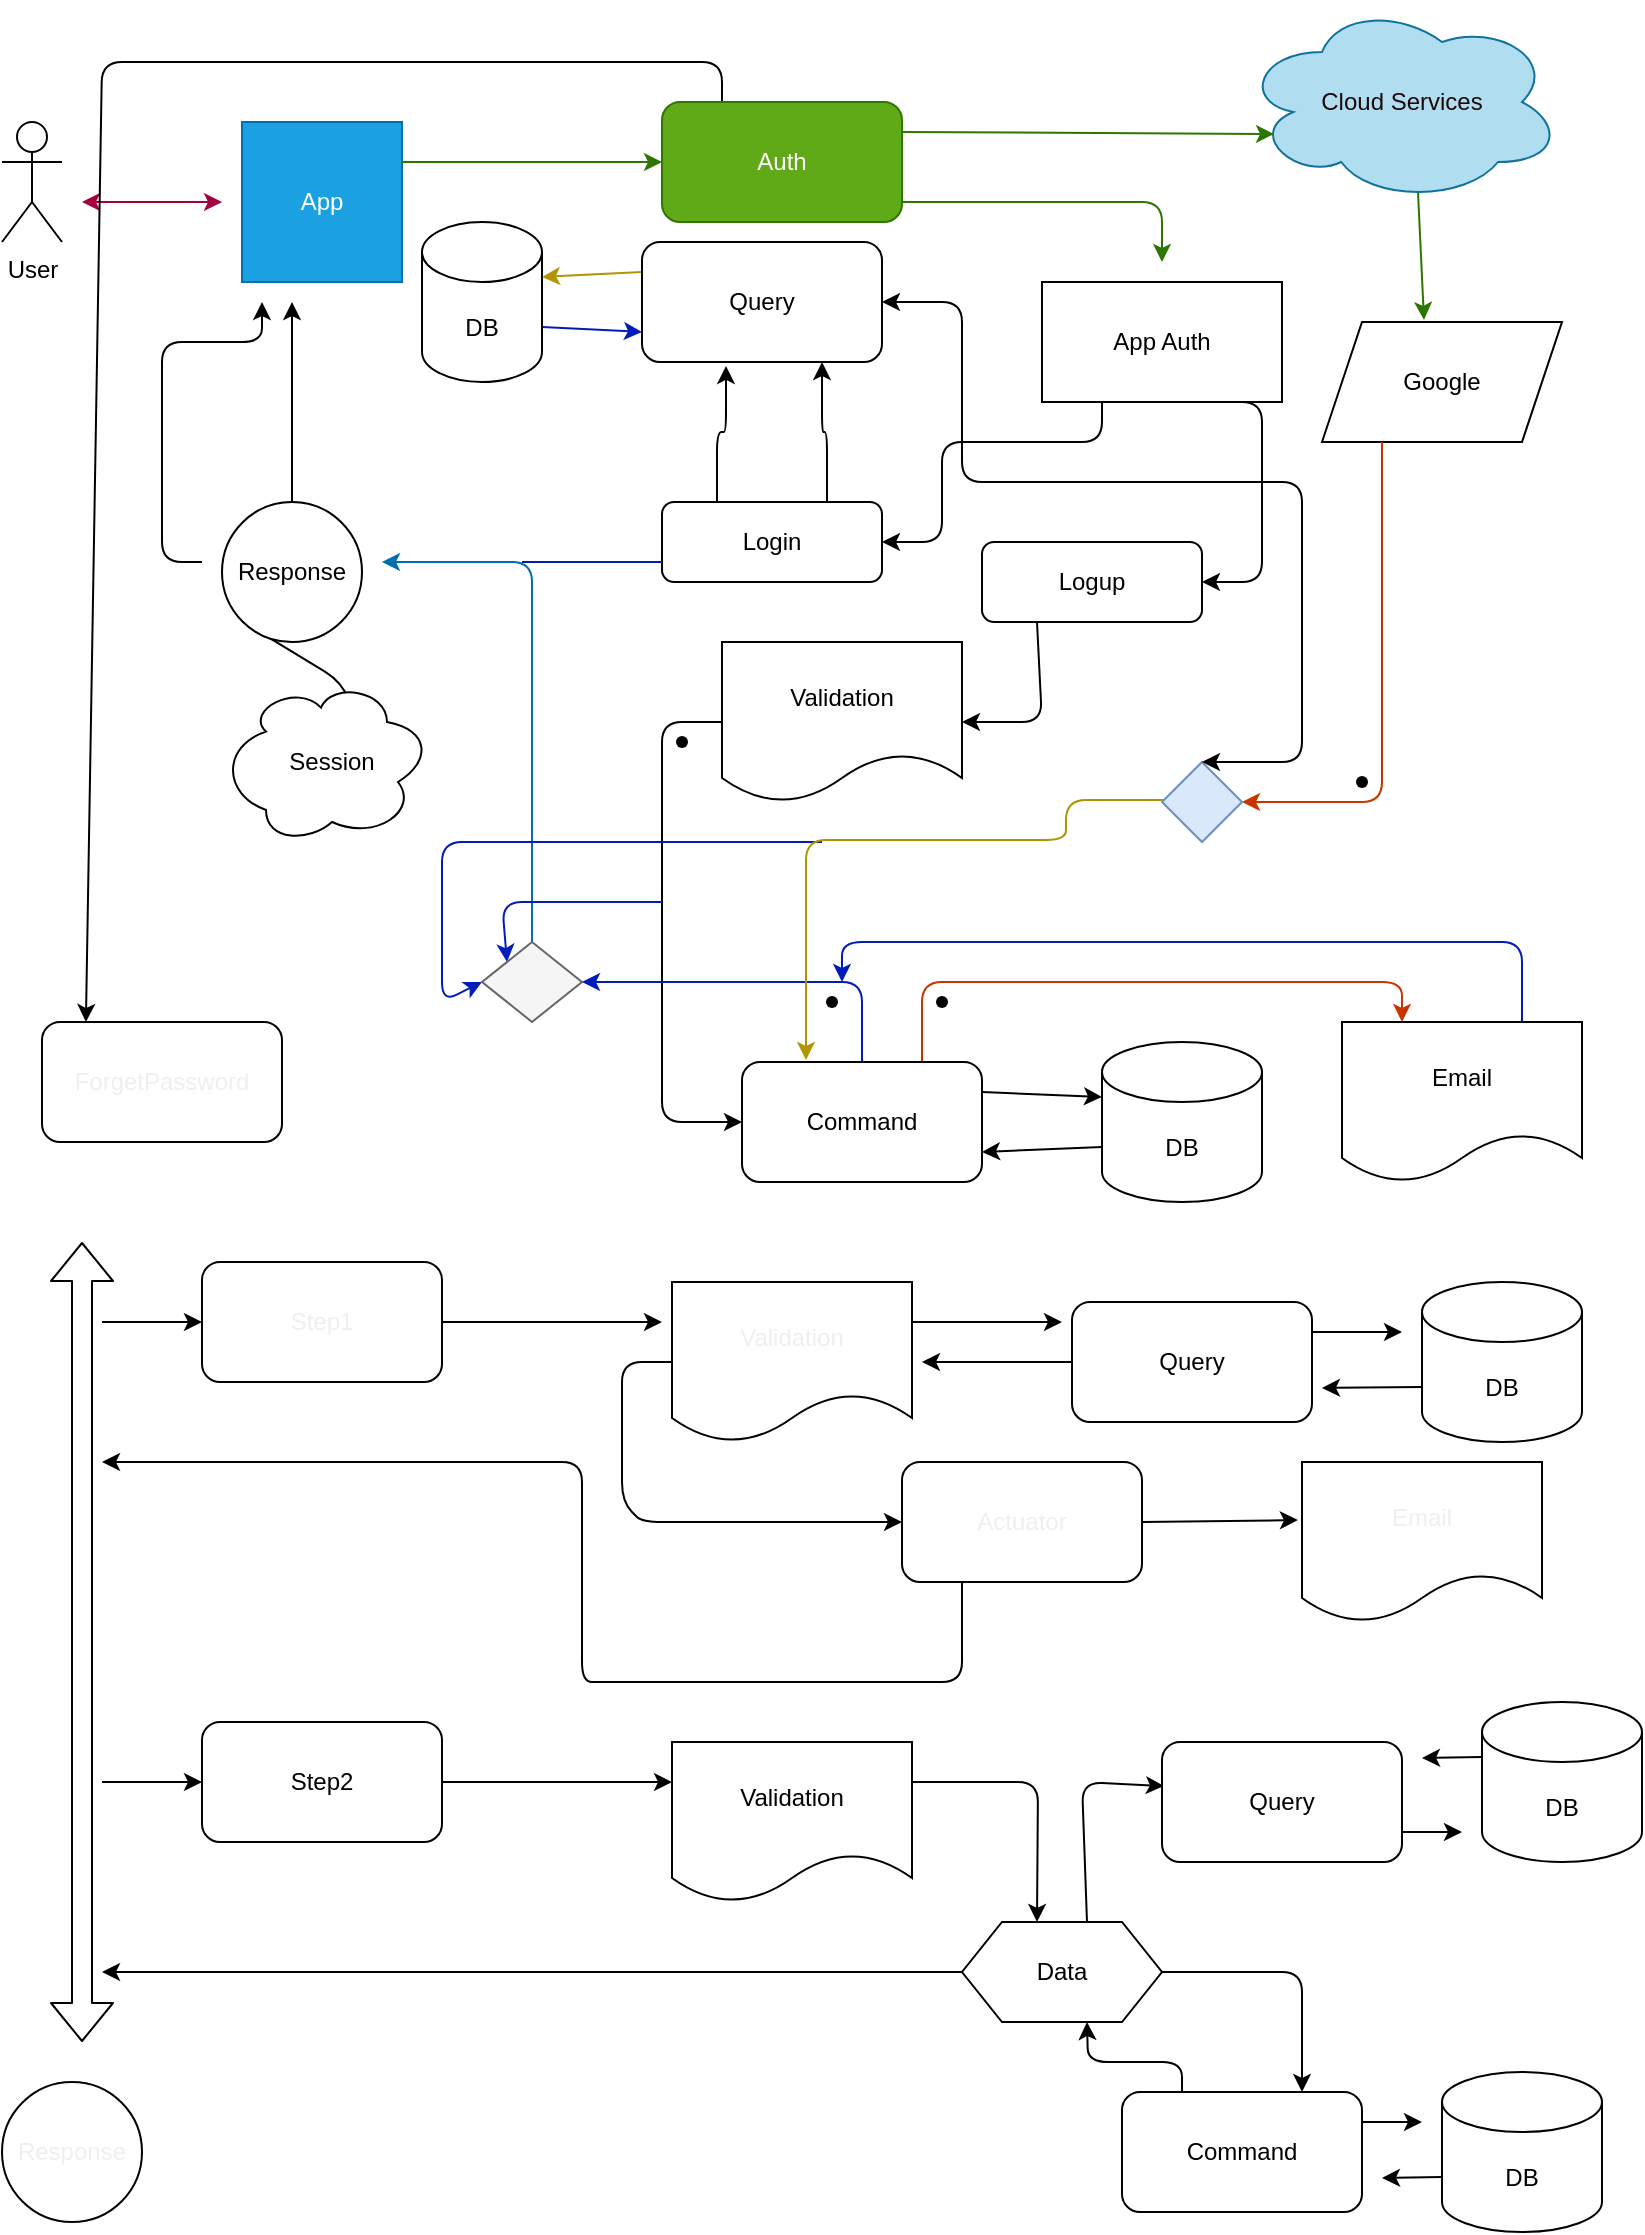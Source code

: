 <mxfile>
    <diagram id="25hjQL43QvnT5SgknHcu" name="Page-1">
        <mxGraphModel dx="24" dy="343" grid="1" gridSize="10" guides="1" tooltips="1" connect="1" arrows="1" fold="1" page="1" pageScale="1" pageWidth="850" pageHeight="1400" math="0" shadow="0">
            <root>
                <mxCell id="0"/>
                <mxCell id="1" parent="0"/>
                <mxCell id="3" value="User" style="shape=umlActor;verticalLabelPosition=bottom;verticalAlign=top;html=1;outlineConnect=0;" parent="1" vertex="1">
                    <mxGeometry x="20" y="70" width="30" height="60" as="geometry"/>
                </mxCell>
                <mxCell id="8" value="App" style="whiteSpace=wrap;html=1;aspect=fixed;fillColor=#1ba1e2;fontColor=#ffffff;strokeColor=#006EAF;" parent="1" vertex="1">
                    <mxGeometry x="140" y="70" width="80" height="80" as="geometry"/>
                </mxCell>
                <mxCell id="9" value="" style="endArrow=classic;startArrow=classic;html=1;fillColor=#d80073;strokeColor=#A50040;" parent="1" edge="1">
                    <mxGeometry width="50" height="50" relative="1" as="geometry">
                        <mxPoint x="60" y="110" as="sourcePoint"/>
                        <mxPoint x="130" y="110" as="targetPoint"/>
                    </mxGeometry>
                </mxCell>
                <mxCell id="58" style="edgeStyle=none;html=1;exitX=0.55;exitY=0.95;exitDx=0;exitDy=0;exitPerimeter=0;entryX=0.425;entryY=-0.017;entryDx=0;entryDy=0;entryPerimeter=0;fillColor=#60a917;strokeColor=#2D7600;" parent="1" source="10" target="57" edge="1">
                    <mxGeometry relative="1" as="geometry"/>
                </mxCell>
                <mxCell id="10" value="Cloud Services" style="ellipse;shape=cloud;whiteSpace=wrap;html=1;fillColor=#b1ddf0;strokeColor=#10739e;fontColor=#1d0b0b;" parent="1" vertex="1">
                    <mxGeometry x="640" y="10" width="160" height="100" as="geometry"/>
                </mxCell>
                <mxCell id="111" style="edgeStyle=none;html=1;exitX=0.25;exitY=0;exitDx=0;exitDy=0;entryX=0.183;entryY=0;entryDx=0;entryDy=0;entryPerimeter=0;fontColor=#f0efef;" parent="1" source="13" target="108" edge="1">
                    <mxGeometry relative="1" as="geometry">
                        <Array as="points">
                            <mxPoint x="380" y="40"/>
                            <mxPoint x="70" y="40"/>
                        </Array>
                    </mxGeometry>
                </mxCell>
                <mxCell id="13" value="Auth" style="rounded=1;whiteSpace=wrap;html=1;fillColor=#60a917;fontColor=#ffffff;strokeColor=#2D7600;" parent="1" vertex="1">
                    <mxGeometry x="350" y="60" width="120" height="60" as="geometry"/>
                </mxCell>
                <mxCell id="14" value="" style="endArrow=classic;html=1;exitX=1;exitY=0.25;exitDx=0;exitDy=0;entryX=0;entryY=0.5;entryDx=0;entryDy=0;fillColor=#60a917;strokeColor=#2D7600;" parent="1" source="8" target="13" edge="1">
                    <mxGeometry width="50" height="50" relative="1" as="geometry">
                        <mxPoint x="240" y="90" as="sourcePoint"/>
                        <mxPoint x="330" y="90" as="targetPoint"/>
                    </mxGeometry>
                </mxCell>
                <mxCell id="73" style="edgeStyle=orthogonalEdgeStyle;html=1;exitX=0.25;exitY=1;exitDx=0;exitDy=0;entryX=1;entryY=0.5;entryDx=0;entryDy=0;" parent="1" source="15" target="72" edge="1">
                    <mxGeometry relative="1" as="geometry">
                        <Array as="points">
                            <mxPoint x="570" y="230"/>
                            <mxPoint x="490" y="230"/>
                            <mxPoint x="490" y="280"/>
                        </Array>
                    </mxGeometry>
                </mxCell>
                <mxCell id="88" style="edgeStyle=entityRelationEdgeStyle;html=1;exitX=0.5;exitY=1;exitDx=0;exitDy=0;" parent="1" source="15" target="84" edge="1">
                    <mxGeometry relative="1" as="geometry"/>
                </mxCell>
                <mxCell id="15" value="App Auth" style="rounded=0;whiteSpace=wrap;html=1;" parent="1" vertex="1">
                    <mxGeometry x="540" y="150" width="120" height="60" as="geometry"/>
                </mxCell>
                <mxCell id="16" value="" style="endArrow=classic;html=1;fillColor=#60a917;strokeColor=#2D7600;" parent="1" edge="1">
                    <mxGeometry width="50" height="50" relative="1" as="geometry">
                        <mxPoint x="470" y="110" as="sourcePoint"/>
                        <mxPoint x="600" y="140" as="targetPoint"/>
                        <Array as="points">
                            <mxPoint x="600" y="110"/>
                        </Array>
                    </mxGeometry>
                </mxCell>
                <mxCell id="103" style="edgeStyle=none;html=1;exitX=0;exitY=0.5;exitDx=0;exitDy=0;entryX=0;entryY=0.5;entryDx=0;entryDy=0;" parent="1" source="17" target="35" edge="1">
                    <mxGeometry relative="1" as="geometry">
                        <mxPoint x="350" y="550" as="targetPoint"/>
                        <Array as="points">
                            <mxPoint x="350" y="370"/>
                            <mxPoint x="350" y="570"/>
                        </Array>
                    </mxGeometry>
                </mxCell>
                <mxCell id="17" value="Validation" style="shape=document;whiteSpace=wrap;html=1;boundedLbl=1;" parent="1" vertex="1">
                    <mxGeometry x="380" y="330" width="120" height="80" as="geometry"/>
                </mxCell>
                <mxCell id="25" style="edgeStyle=none;html=1;exitX=0.5;exitY=0;exitDx=0;exitDy=0;" parent="1" source="20" edge="1">
                    <mxGeometry relative="1" as="geometry">
                        <mxPoint x="165" y="160" as="targetPoint"/>
                    </mxGeometry>
                </mxCell>
                <mxCell id="56" style="edgeStyle=none;html=1;exitX=0;exitY=1;exitDx=0;exitDy=0;entryX=0.708;entryY=0.25;entryDx=0;entryDy=0;entryPerimeter=0;" parent="1" source="20" target="54" edge="1">
                    <mxGeometry relative="1" as="geometry">
                        <mxPoint x="100" y="370" as="targetPoint"/>
                        <Array as="points">
                            <mxPoint x="190" y="350"/>
                        </Array>
                    </mxGeometry>
                </mxCell>
                <mxCell id="20" value="Response" style="ellipse;whiteSpace=wrap;html=1;aspect=fixed;" parent="1" vertex="1">
                    <mxGeometry x="130" y="260" width="70" height="70" as="geometry"/>
                </mxCell>
                <mxCell id="21" value="" style="endArrow=classic;html=1;" parent="1" edge="1">
                    <mxGeometry width="50" height="50" relative="1" as="geometry">
                        <mxPoint x="120" y="290" as="sourcePoint"/>
                        <mxPoint x="150" y="160" as="targetPoint"/>
                        <Array as="points">
                            <mxPoint x="100" y="290"/>
                            <mxPoint x="100" y="180"/>
                            <mxPoint x="150" y="180"/>
                        </Array>
                    </mxGeometry>
                </mxCell>
                <mxCell id="31" style="edgeStyle=none;html=1;exitX=0.5;exitY=0;exitDx=0;exitDy=0;fillColor=#1ba1e2;strokeColor=#006EAF;" parent="1" source="27" edge="1">
                    <mxGeometry relative="1" as="geometry">
                        <mxPoint x="210" y="290" as="targetPoint"/>
                        <Array as="points">
                            <mxPoint x="285" y="290"/>
                        </Array>
                    </mxGeometry>
                </mxCell>
                <mxCell id="67" style="edgeStyle=none;html=1;exitX=0;exitY=0.5;exitDx=0;exitDy=0;entryX=0;entryY=0.5;entryDx=0;entryDy=0;fillColor=#0050ef;strokeColor=#001DBC;" parent="1" target="27" edge="1">
                    <mxGeometry relative="1" as="geometry">
                        <mxPoint x="430" y="430" as="sourcePoint"/>
                        <Array as="points">
                            <mxPoint x="240" y="430"/>
                            <mxPoint x="240" y="510"/>
                        </Array>
                    </mxGeometry>
                </mxCell>
                <mxCell id="104" style="edgeStyle=none;html=1;exitX=0;exitY=0;exitDx=0;exitDy=0;entryX=0;entryY=0;entryDx=0;entryDy=0;fillColor=#0050ef;strokeColor=#001DBC;" parent="1" target="27" edge="1">
                    <mxGeometry relative="1" as="geometry">
                        <mxPoint x="350" y="460" as="sourcePoint"/>
                        <Array as="points">
                            <mxPoint x="270" y="460"/>
                        </Array>
                    </mxGeometry>
                </mxCell>
                <mxCell id="27" value="" style="rhombus;whiteSpace=wrap;html=1;fillColor=#f5f5f5;fontColor=#333333;strokeColor=#666666;" parent="1" vertex="1">
                    <mxGeometry x="260" y="480" width="50" height="40" as="geometry"/>
                </mxCell>
                <mxCell id="32" value="" style="shape=waypoint;sketch=0;fillStyle=solid;size=6;pointerEvents=1;points=[];fillColor=none;resizable=0;rotatable=0;perimeter=centerPerimeter;snapToPoint=1;" parent="1" vertex="1">
                    <mxGeometry x="350" y="370" width="20" height="20" as="geometry"/>
                </mxCell>
                <mxCell id="50" style="edgeStyle=none;html=1;exitX=1;exitY=0;exitDx=0;exitDy=52.5;exitPerimeter=0;entryX=0;entryY=0.75;entryDx=0;entryDy=0;fillColor=#0050ef;strokeColor=#001DBC;" parent="1" source="33" target="46" edge="1">
                    <mxGeometry relative="1" as="geometry"/>
                </mxCell>
                <mxCell id="33" value="DB" style="shape=cylinder3;whiteSpace=wrap;html=1;boundedLbl=1;backgroundOutline=1;size=15;" parent="1" vertex="1">
                    <mxGeometry x="230" y="120" width="60" height="80" as="geometry"/>
                </mxCell>
                <mxCell id="38" style="edgeStyle=none;html=1;exitX=0.5;exitY=0;exitDx=0;exitDy=0;entryX=1;entryY=0.5;entryDx=0;entryDy=0;fillColor=#0050ef;strokeColor=#001DBC;" parent="1" source="35" target="27" edge="1">
                    <mxGeometry relative="1" as="geometry">
                        <mxPoint x="450" y="500" as="targetPoint"/>
                        <Array as="points">
                            <mxPoint x="450" y="500"/>
                        </Array>
                    </mxGeometry>
                </mxCell>
                <mxCell id="42" style="edgeStyle=none;html=1;exitX=0.75;exitY=0;exitDx=0;exitDy=0;entryX=0.25;entryY=0;entryDx=0;entryDy=0;fillColor=#fa6800;strokeColor=#C73500;" parent="1" source="35" target="40" edge="1">
                    <mxGeometry relative="1" as="geometry">
                        <mxPoint x="480" y="500" as="targetPoint"/>
                        <Array as="points">
                            <mxPoint x="480" y="500"/>
                            <mxPoint x="610" y="500"/>
                            <mxPoint x="720" y="500"/>
                        </Array>
                    </mxGeometry>
                </mxCell>
                <mxCell id="97" style="edgeStyle=none;html=1;exitX=1;exitY=0.25;exitDx=0;exitDy=0;entryX=0;entryY=0;entryDx=0;entryDy=27.5;entryPerimeter=0;" parent="1" source="35" target="51" edge="1">
                    <mxGeometry relative="1" as="geometry"/>
                </mxCell>
                <mxCell id="35" value="Command" style="rounded=1;whiteSpace=wrap;html=1;" parent="1" vertex="1">
                    <mxGeometry x="390" y="540" width="120" height="60" as="geometry"/>
                </mxCell>
                <mxCell id="39" value="" style="shape=waypoint;sketch=0;fillStyle=solid;size=6;pointerEvents=1;points=[];fillColor=none;resizable=0;rotatable=0;perimeter=centerPerimeter;snapToPoint=1;" parent="1" vertex="1">
                    <mxGeometry x="425" y="500" width="20" height="20" as="geometry"/>
                </mxCell>
                <mxCell id="43" style="edgeStyle=none;html=1;exitX=0.75;exitY=0;exitDx=0;exitDy=0;fillColor=#0050ef;strokeColor=#001DBC;" parent="1" source="40" edge="1">
                    <mxGeometry relative="1" as="geometry">
                        <mxPoint x="440" y="500" as="targetPoint"/>
                        <Array as="points">
                            <mxPoint x="780" y="480"/>
                            <mxPoint x="670" y="480"/>
                            <mxPoint x="440" y="480"/>
                        </Array>
                    </mxGeometry>
                </mxCell>
                <mxCell id="40" value="Email" style="shape=document;whiteSpace=wrap;html=1;boundedLbl=1;" parent="1" vertex="1">
                    <mxGeometry x="690" y="520" width="120" height="80" as="geometry"/>
                </mxCell>
                <mxCell id="45" value="" style="endArrow=classic;html=1;exitX=1;exitY=0.25;exitDx=0;exitDy=0;entryX=0.1;entryY=0.66;entryDx=0;entryDy=0;entryPerimeter=0;fillColor=#60a917;strokeColor=#2D7600;" parent="1" source="13" target="10" edge="1">
                    <mxGeometry width="50" height="50" relative="1" as="geometry">
                        <mxPoint x="490" y="75" as="sourcePoint"/>
                        <mxPoint x="650" y="75" as="targetPoint"/>
                    </mxGeometry>
                </mxCell>
                <mxCell id="49" style="edgeStyle=none;html=1;exitX=0;exitY=0.25;exitDx=0;exitDy=0;entryX=1;entryY=0;entryDx=0;entryDy=27.5;entryPerimeter=0;fillColor=#e3c800;strokeColor=#B09500;" parent="1" source="46" target="33" edge="1">
                    <mxGeometry relative="1" as="geometry"/>
                </mxCell>
                <mxCell id="46" value="Query" style="rounded=1;whiteSpace=wrap;html=1;" parent="1" vertex="1">
                    <mxGeometry x="340" y="130" width="120" height="60" as="geometry"/>
                </mxCell>
                <mxCell id="98" style="edgeStyle=none;html=1;exitX=0;exitY=0;exitDx=0;exitDy=52.5;exitPerimeter=0;entryX=1;entryY=0.75;entryDx=0;entryDy=0;" parent="1" source="51" target="35" edge="1">
                    <mxGeometry relative="1" as="geometry"/>
                </mxCell>
                <mxCell id="51" value="DB" style="shape=cylinder3;whiteSpace=wrap;html=1;boundedLbl=1;backgroundOutline=1;size=15;" parent="1" vertex="1">
                    <mxGeometry x="570" y="530" width="80" height="80" as="geometry"/>
                </mxCell>
                <mxCell id="54" value="Session" style="ellipse;shape=cloud;whiteSpace=wrap;html=1;direction=south;" parent="1" vertex="1">
                    <mxGeometry x="130" y="350" width="110" height="80" as="geometry"/>
                </mxCell>
                <mxCell id="57" value="Google" style="shape=parallelogram;perimeter=parallelogramPerimeter;whiteSpace=wrap;html=1;fixedSize=1;" parent="1" vertex="1">
                    <mxGeometry x="680" y="170" width="120" height="60" as="geometry"/>
                </mxCell>
                <mxCell id="64" style="edgeStyle=none;html=1;exitX=0.25;exitY=1;exitDx=0;exitDy=0;entryX=1;entryY=0.5;entryDx=0;entryDy=0;fillColor=#fa6800;strokeColor=#C73500;" parent="1" source="57" target="63" edge="1">
                    <mxGeometry relative="1" as="geometry">
                        <mxPoint x="710" y="310" as="sourcePoint"/>
                        <Array as="points">
                            <mxPoint x="710" y="410"/>
                        </Array>
                    </mxGeometry>
                </mxCell>
                <mxCell id="65" style="edgeStyle=none;html=1;exitX=0;exitY=0.5;exitDx=0;exitDy=0;entryX=0.25;entryY=0;entryDx=0;entryDy=0;fillColor=#e3c800;strokeColor=#B09500;" parent="1" edge="1">
                    <mxGeometry relative="1" as="geometry">
                        <mxPoint x="602" y="409" as="sourcePoint"/>
                        <mxPoint x="422" y="539" as="targetPoint"/>
                        <Array as="points">
                            <mxPoint x="552" y="409"/>
                            <mxPoint x="552" y="429"/>
                            <mxPoint x="422" y="429"/>
                        </Array>
                    </mxGeometry>
                </mxCell>
                <mxCell id="63" value="" style="rhombus;whiteSpace=wrap;html=1;fillColor=#dae8fc;strokeColor=#6c8ebf;" parent="1" vertex="1">
                    <mxGeometry x="600" y="390" width="40" height="40" as="geometry"/>
                </mxCell>
                <mxCell id="70" value="" style="shape=waypoint;sketch=0;fillStyle=solid;size=6;pointerEvents=1;points=[];fillColor=none;resizable=0;rotatable=0;perimeter=centerPerimeter;snapToPoint=1;" parent="1" vertex="1">
                    <mxGeometry x="690" y="390" width="20" height="20" as="geometry"/>
                </mxCell>
                <mxCell id="78" style="edgeStyle=orthogonalEdgeStyle;html=1;exitX=0.75;exitY=0;exitDx=0;exitDy=0;entryX=0.75;entryY=1;entryDx=0;entryDy=0;" parent="1" source="72" target="46" edge="1">
                    <mxGeometry relative="1" as="geometry"/>
                </mxCell>
                <mxCell id="79" style="edgeStyle=orthogonalEdgeStyle;html=1;exitX=0.25;exitY=0;exitDx=0;exitDy=0;entryX=0.35;entryY=1.033;entryDx=0;entryDy=0;entryPerimeter=0;" parent="1" source="72" target="46" edge="1">
                    <mxGeometry relative="1" as="geometry"/>
                </mxCell>
                <mxCell id="72" value="Login" style="rounded=1;whiteSpace=wrap;html=1;" parent="1" vertex="1">
                    <mxGeometry x="350" y="260" width="110" height="40" as="geometry"/>
                </mxCell>
                <mxCell id="83" value="" style="endArrow=none;html=1;entryX=0;entryY=0.75;entryDx=0;entryDy=0;fillColor=#0050ef;strokeColor=#001DBC;" parent="1" target="72" edge="1">
                    <mxGeometry width="50" height="50" relative="1" as="geometry">
                        <mxPoint x="280" y="290" as="sourcePoint"/>
                        <mxPoint x="285" y="210" as="targetPoint"/>
                    </mxGeometry>
                </mxCell>
                <mxCell id="95" style="edgeStyle=none;html=1;entryX=1;entryY=0.5;entryDx=0;entryDy=0;exitX=0.25;exitY=1;exitDx=0;exitDy=0;" parent="1" source="84" target="17" edge="1">
                    <mxGeometry relative="1" as="geometry">
                        <mxPoint x="550" y="330" as="sourcePoint"/>
                        <Array as="points">
                            <mxPoint x="540" y="370"/>
                        </Array>
                    </mxGeometry>
                </mxCell>
                <mxCell id="84" value="Logup" style="rounded=1;whiteSpace=wrap;html=1;" parent="1" vertex="1">
                    <mxGeometry x="510" y="280" width="110" height="40" as="geometry"/>
                </mxCell>
                <mxCell id="96" value="" style="endArrow=classic;startArrow=classic;html=1;exitX=0.5;exitY=0;exitDx=0;exitDy=0;entryX=1;entryY=0.5;entryDx=0;entryDy=0;" parent="1" source="63" target="46" edge="1">
                    <mxGeometry width="50" height="50" relative="1" as="geometry">
                        <mxPoint x="660" y="400" as="sourcePoint"/>
                        <mxPoint x="710" y="350" as="targetPoint"/>
                        <Array as="points">
                            <mxPoint x="670" y="390"/>
                            <mxPoint x="670" y="250"/>
                            <mxPoint x="500" y="250"/>
                            <mxPoint x="500" y="160"/>
                        </Array>
                    </mxGeometry>
                </mxCell>
                <mxCell id="101" value="" style="shape=waypoint;sketch=0;fillStyle=solid;size=6;pointerEvents=1;points=[];fillColor=none;resizable=0;rotatable=0;perimeter=centerPerimeter;snapToPoint=1;" parent="1" vertex="1">
                    <mxGeometry x="480" y="500" width="20" height="20" as="geometry"/>
                </mxCell>
                <mxCell id="108" value="ForgetPassword" style="rounded=1;whiteSpace=wrap;html=1;fontColor=#f0efef;" parent="1" vertex="1">
                    <mxGeometry x="40" y="520" width="120" height="60" as="geometry"/>
                </mxCell>
                <mxCell id="114" style="edgeStyle=none;html=1;exitX=1;exitY=0.25;exitDx=0;exitDy=0;fontColor=#f0efef;" parent="1" source="109" edge="1">
                    <mxGeometry relative="1" as="geometry">
                        <mxPoint x="550" y="670" as="targetPoint"/>
                    </mxGeometry>
                </mxCell>
                <mxCell id="120" style="edgeStyle=none;html=1;exitX=0;exitY=0.5;exitDx=0;exitDy=0;entryX=0;entryY=0.5;entryDx=0;entryDy=0;fontColor=#f0efef;" parent="1" source="109" target="119" edge="1">
                    <mxGeometry relative="1" as="geometry">
                        <Array as="points">
                            <mxPoint x="330" y="690"/>
                            <mxPoint x="330" y="760"/>
                            <mxPoint x="340" y="770"/>
                        </Array>
                    </mxGeometry>
                </mxCell>
                <mxCell id="109" value="Validation" style="shape=document;whiteSpace=wrap;html=1;boundedLbl=1;fontColor=#f0efef;" parent="1" vertex="1">
                    <mxGeometry x="355" y="650" width="120" height="80" as="geometry"/>
                </mxCell>
                <mxCell id="112" value="Response" style="ellipse;whiteSpace=wrap;html=1;aspect=fixed;fontColor=#f0efef;" parent="1" vertex="1">
                    <mxGeometry x="20" y="1050" width="70" height="70" as="geometry"/>
                </mxCell>
                <mxCell id="115" style="edgeStyle=none;html=1;exitX=0;exitY=0.5;exitDx=0;exitDy=0;fontColor=#f0efef;" parent="1" source="113" edge="1">
                    <mxGeometry relative="1" as="geometry">
                        <mxPoint x="480" y="690" as="targetPoint"/>
                    </mxGeometry>
                </mxCell>
                <mxCell id="117" style="edgeStyle=none;html=1;exitX=1;exitY=0.25;exitDx=0;exitDy=0;fontColor=#f0efef;" parent="1" source="113" edge="1">
                    <mxGeometry relative="1" as="geometry">
                        <mxPoint x="720" y="675" as="targetPoint"/>
                    </mxGeometry>
                </mxCell>
                <mxCell id="113" value="Query" style="rounded=1;whiteSpace=wrap;html=1;" parent="1" vertex="1">
                    <mxGeometry x="555" y="660" width="120" height="60" as="geometry"/>
                </mxCell>
                <mxCell id="118" style="edgeStyle=none;html=1;exitX=0;exitY=0;exitDx=0;exitDy=52.5;exitPerimeter=0;fontColor=#f0efef;" parent="1" source="116" edge="1">
                    <mxGeometry relative="1" as="geometry">
                        <mxPoint x="680" y="703" as="targetPoint"/>
                    </mxGeometry>
                </mxCell>
                <mxCell id="116" value="DB" style="shape=cylinder3;whiteSpace=wrap;html=1;boundedLbl=1;backgroundOutline=1;size=15;" parent="1" vertex="1">
                    <mxGeometry x="730" y="650" width="80" height="80" as="geometry"/>
                </mxCell>
                <mxCell id="121" style="edgeStyle=none;html=1;exitX=0.25;exitY=1;exitDx=0;exitDy=0;fontColor=#f0efef;" parent="1" source="119" edge="1">
                    <mxGeometry relative="1" as="geometry">
                        <mxPoint x="70" y="740" as="targetPoint"/>
                        <Array as="points">
                            <mxPoint x="500" y="850"/>
                            <mxPoint x="330" y="850"/>
                            <mxPoint x="310" y="850"/>
                            <mxPoint x="310" y="740"/>
                        </Array>
                    </mxGeometry>
                </mxCell>
                <mxCell id="124" style="edgeStyle=none;html=1;exitX=1;exitY=0.5;exitDx=0;exitDy=0;entryX=-0.017;entryY=0.363;entryDx=0;entryDy=0;entryPerimeter=0;fontColor=#f0efef;" parent="1" source="119" target="122" edge="1">
                    <mxGeometry relative="1" as="geometry"/>
                </mxCell>
                <mxCell id="119" value="Actuator" style="rounded=1;whiteSpace=wrap;html=1;fontColor=#f0efef;" parent="1" vertex="1">
                    <mxGeometry x="470" y="740" width="120" height="60" as="geometry"/>
                </mxCell>
                <mxCell id="122" value="Email" style="shape=document;whiteSpace=wrap;html=1;boundedLbl=1;fontColor=#f0efef;" parent="1" vertex="1">
                    <mxGeometry x="670" y="740" width="120" height="80" as="geometry"/>
                </mxCell>
                <mxCell id="125" value="" style="shape=flexArrow;endArrow=classic;startArrow=classic;html=1;fontColor=#f0efef;" parent="1" edge="1">
                    <mxGeometry width="100" height="100" relative="1" as="geometry">
                        <mxPoint x="60" y="1030" as="sourcePoint"/>
                        <mxPoint x="60" y="630" as="targetPoint"/>
                    </mxGeometry>
                </mxCell>
                <mxCell id="127" style="edgeStyle=none;html=1;exitX=1;exitY=0.5;exitDx=0;exitDy=0;fontColor=#f0efef;" parent="1" source="126" edge="1">
                    <mxGeometry relative="1" as="geometry">
                        <mxPoint x="350" y="670" as="targetPoint"/>
                    </mxGeometry>
                </mxCell>
                <mxCell id="128" style="edgeStyle=none;html=1;exitX=0;exitY=0.5;exitDx=0;exitDy=0;fontColor=#f0efef;entryX=0;entryY=0.5;entryDx=0;entryDy=0;" parent="1" target="126" edge="1">
                    <mxGeometry relative="1" as="geometry">
                        <mxPoint x="70" y="670" as="sourcePoint"/>
                    </mxGeometry>
                </mxCell>
                <mxCell id="126" value="Step1" style="rounded=1;whiteSpace=wrap;html=1;fontColor=#f0efef;" parent="1" vertex="1">
                    <mxGeometry x="120" y="640" width="120" height="60" as="geometry"/>
                </mxCell>
                <mxCell id="130" style="edgeStyle=none;html=1;exitX=0;exitY=0.5;exitDx=0;exitDy=0;entryX=0;entryY=0.5;entryDx=0;entryDy=0;" parent="1" target="129" edge="1">
                    <mxGeometry relative="1" as="geometry">
                        <mxPoint x="70" y="900" as="sourcePoint"/>
                    </mxGeometry>
                </mxCell>
                <mxCell id="132" style="edgeStyle=none;html=1;exitX=1;exitY=0.5;exitDx=0;exitDy=0;entryX=0;entryY=0.25;entryDx=0;entryDy=0;" parent="1" source="129" target="131" edge="1">
                    <mxGeometry relative="1" as="geometry"/>
                </mxCell>
                <mxCell id="129" value="Step2" style="rounded=1;whiteSpace=wrap;html=1;" parent="1" vertex="1">
                    <mxGeometry x="120" y="870" width="120" height="60" as="geometry"/>
                </mxCell>
                <mxCell id="135" style="edgeStyle=none;html=1;exitX=1;exitY=0.25;exitDx=0;exitDy=0;entryX=0.375;entryY=0;entryDx=0;entryDy=0;" parent="1" source="131" target="133" edge="1">
                    <mxGeometry relative="1" as="geometry">
                        <Array as="points">
                            <mxPoint x="538" y="900"/>
                        </Array>
                    </mxGeometry>
                </mxCell>
                <mxCell id="131" value="Validation" style="shape=document;whiteSpace=wrap;html=1;boundedLbl=1;" parent="1" vertex="1">
                    <mxGeometry x="355" y="880" width="120" height="80" as="geometry"/>
                </mxCell>
                <mxCell id="136" style="edgeStyle=none;html=1;exitX=0.625;exitY=0;exitDx=0;exitDy=0;entryX=0.008;entryY=0.367;entryDx=0;entryDy=0;entryPerimeter=0;" parent="1" source="133" target="134" edge="1">
                    <mxGeometry relative="1" as="geometry">
                        <Array as="points">
                            <mxPoint x="560" y="900"/>
                        </Array>
                    </mxGeometry>
                </mxCell>
                <mxCell id="145" style="edgeStyle=none;html=1;exitX=1;exitY=0.5;exitDx=0;exitDy=0;entryX=0.75;entryY=0;entryDx=0;entryDy=0;" parent="1" source="133" target="137" edge="1">
                    <mxGeometry relative="1" as="geometry">
                        <Array as="points">
                            <mxPoint x="670" y="995"/>
                        </Array>
                    </mxGeometry>
                </mxCell>
                <mxCell id="146" style="edgeStyle=none;html=1;exitX=0.25;exitY=0;exitDx=0;exitDy=0;entryX=0.625;entryY=1;entryDx=0;entryDy=0;" parent="1" source="137" target="133" edge="1">
                    <mxGeometry relative="1" as="geometry">
                        <Array as="points">
                            <mxPoint x="610" y="1040"/>
                            <mxPoint x="563" y="1040"/>
                        </Array>
                    </mxGeometry>
                </mxCell>
                <mxCell id="147" style="edgeStyle=none;html=1;exitX=0;exitY=0.5;exitDx=0;exitDy=0;" parent="1" source="133" edge="1">
                    <mxGeometry relative="1" as="geometry">
                        <mxPoint x="70" y="995" as="targetPoint"/>
                    </mxGeometry>
                </mxCell>
                <mxCell id="133" value="Data" style="shape=hexagon;perimeter=hexagonPerimeter2;whiteSpace=wrap;html=1;fixedSize=1;" parent="1" vertex="1">
                    <mxGeometry x="500" y="970" width="100" height="50" as="geometry"/>
                </mxCell>
                <mxCell id="140" style="edgeStyle=none;html=1;exitX=1;exitY=0.75;exitDx=0;exitDy=0;" parent="1" source="134" edge="1">
                    <mxGeometry relative="1" as="geometry">
                        <mxPoint x="750" y="925" as="targetPoint"/>
                    </mxGeometry>
                </mxCell>
                <mxCell id="134" value="Query" style="rounded=1;whiteSpace=wrap;html=1;" parent="1" vertex="1">
                    <mxGeometry x="600" y="880" width="120" height="60" as="geometry"/>
                </mxCell>
                <mxCell id="143" style="edgeStyle=none;html=1;exitX=1;exitY=0.25;exitDx=0;exitDy=0;" parent="1" source="137" edge="1">
                    <mxGeometry relative="1" as="geometry">
                        <mxPoint x="730" y="1070" as="targetPoint"/>
                    </mxGeometry>
                </mxCell>
                <mxCell id="137" value="Command" style="rounded=1;whiteSpace=wrap;html=1;" parent="1" vertex="1">
                    <mxGeometry x="580" y="1055" width="120" height="60" as="geometry"/>
                </mxCell>
                <mxCell id="139" style="edgeStyle=none;html=1;exitX=0;exitY=0;exitDx=0;exitDy=27.5;exitPerimeter=0;" parent="1" source="138" edge="1">
                    <mxGeometry relative="1" as="geometry">
                        <mxPoint x="730" y="888" as="targetPoint"/>
                    </mxGeometry>
                </mxCell>
                <mxCell id="138" value="DB" style="shape=cylinder3;whiteSpace=wrap;html=1;boundedLbl=1;backgroundOutline=1;size=15;" parent="1" vertex="1">
                    <mxGeometry x="760" y="860" width="80" height="80" as="geometry"/>
                </mxCell>
                <mxCell id="144" style="edgeStyle=none;html=1;exitX=0;exitY=0;exitDx=0;exitDy=52.5;exitPerimeter=0;" parent="1" source="141" edge="1">
                    <mxGeometry relative="1" as="geometry">
                        <mxPoint x="710" y="1098" as="targetPoint"/>
                    </mxGeometry>
                </mxCell>
                <mxCell id="141" value="DB" style="shape=cylinder3;whiteSpace=wrap;html=1;boundedLbl=1;backgroundOutline=1;size=15;" parent="1" vertex="1">
                    <mxGeometry x="740" y="1045" width="80" height="80" as="geometry"/>
                </mxCell>
            </root>
        </mxGraphModel>
    </diagram>
    <diagram id="uxSsGxwYNlb6cDalp6_k" name="Page-2">
        <mxGraphModel dx="504" dy="416" grid="1" gridSize="10" guides="1" tooltips="1" connect="1" arrows="1" fold="1" page="1" pageScale="1" pageWidth="850" pageHeight="1400" math="0" shadow="0">
            <root>
                <mxCell id="0"/>
                <mxCell id="1" parent="0"/>
                <mxCell id="V2QyvBoiKXNMXoT8XH0s-4" value="Response" style="ellipse;whiteSpace=wrap;html=1;aspect=fixed;fontColor=#f0efef;" parent="1" vertex="1">
                    <mxGeometry x="30" y="1280" width="70" height="70" as="geometry"/>
                </mxCell>
                <mxCell id="V2QyvBoiKXNMXoT8XH0s-14" value="" style="shape=flexArrow;endArrow=classic;startArrow=classic;html=1;fontColor=#f0efef;" parent="1" edge="1">
                    <mxGeometry width="100" height="100" relative="1" as="geometry">
                        <mxPoint x="50" y="1250" as="sourcePoint"/>
                        <mxPoint x="40" y="50" as="targetPoint"/>
                    </mxGeometry>
                </mxCell>
                <mxCell id="V2QyvBoiKXNMXoT8XH0s-36" value="Auth" style="rounded=1;whiteSpace=wrap;html=1;" parent="1" vertex="1">
                    <mxGeometry x="700" y="20" width="120" height="60" as="geometry"/>
                </mxCell>
                <mxCell id="V2QyvBoiKXNMXoT8XH0s-38" style="edgeStyle=none;html=1;exitX=0;exitY=0.5;exitDx=0;exitDy=0;entryX=0;entryY=0.5;entryDx=0;entryDy=0;" parent="1" target="V2QyvBoiKXNMXoT8XH0s-37" edge="1">
                    <mxGeometry relative="1" as="geometry">
                        <mxPoint x="60" y="150" as="sourcePoint"/>
                    </mxGeometry>
                </mxCell>
                <mxCell id="V2QyvBoiKXNMXoT8XH0s-41" style="edgeStyle=orthogonalEdgeStyle;html=1;exitX=1;exitY=0.5;exitDx=0;exitDy=0;entryX=-0.033;entryY=0.4;entryDx=0;entryDy=0;entryPerimeter=0;" parent="1" source="V2QyvBoiKXNMXoT8XH0s-37" target="V2QyvBoiKXNMXoT8XH0s-39" edge="1">
                    <mxGeometry relative="1" as="geometry"/>
                </mxCell>
                <mxCell id="V2QyvBoiKXNMXoT8XH0s-37" value="Login" style="rounded=1;whiteSpace=wrap;html=1;" parent="1" vertex="1">
                    <mxGeometry x="100" y="120" width="120" height="60" as="geometry"/>
                </mxCell>
                <mxCell id="V2QyvBoiKXNMXoT8XH0s-46" style="edgeStyle=orthogonalEdgeStyle;html=1;exitX=1;exitY=0.25;exitDx=0;exitDy=0;" parent="1" source="V2QyvBoiKXNMXoT8XH0s-39" edge="1">
                    <mxGeometry relative="1" as="geometry">
                        <mxPoint x="440" y="170" as="targetPoint"/>
                    </mxGeometry>
                </mxCell>
                <mxCell id="V2QyvBoiKXNMXoT8XH0s-39" value="Validation" style="shape=document;whiteSpace=wrap;html=1;boundedLbl=1;" parent="1" vertex="1">
                    <mxGeometry x="280" y="150" width="120" height="80" as="geometry"/>
                </mxCell>
                <mxCell id="V2QyvBoiKXNMXoT8XH0s-42" style="edgeStyle=none;html=1;exitX=1;exitY=0.25;exitDx=0;exitDy=0;fontColor=#f0efef;" parent="1" source="V2QyvBoiKXNMXoT8XH0s-43" edge="1">
                    <mxGeometry relative="1" as="geometry">
                        <mxPoint x="610" y="165" as="targetPoint"/>
                    </mxGeometry>
                </mxCell>
                <mxCell id="V2QyvBoiKXNMXoT8XH0s-47" style="edgeStyle=orthogonalEdgeStyle;html=1;exitX=0;exitY=0.75;exitDx=0;exitDy=0;" parent="1" source="V2QyvBoiKXNMXoT8XH0s-43" edge="1">
                    <mxGeometry relative="1" as="geometry">
                        <mxPoint x="410" y="195" as="targetPoint"/>
                    </mxGeometry>
                </mxCell>
                <mxCell id="V2QyvBoiKXNMXoT8XH0s-43" value="Query" style="rounded=1;whiteSpace=wrap;html=1;" parent="1" vertex="1">
                    <mxGeometry x="445" y="150" width="120" height="60" as="geometry"/>
                </mxCell>
                <mxCell id="V2QyvBoiKXNMXoT8XH0s-44" style="edgeStyle=none;html=1;exitX=0;exitY=0;exitDx=0;exitDy=52.5;exitPerimeter=0;fontColor=#f0efef;" parent="1" source="V2QyvBoiKXNMXoT8XH0s-45" edge="1">
                    <mxGeometry relative="1" as="geometry">
                        <mxPoint x="570" y="193" as="targetPoint"/>
                    </mxGeometry>
                </mxCell>
                <mxCell id="V2QyvBoiKXNMXoT8XH0s-45" value="DB" style="shape=cylinder3;whiteSpace=wrap;html=1;boundedLbl=1;backgroundOutline=1;size=15;" parent="1" vertex="1">
                    <mxGeometry x="620" y="140" width="80" height="80" as="geometry"/>
                </mxCell>
                <mxCell id="V2QyvBoiKXNMXoT8XH0s-50" style="edgeStyle=orthogonalEdgeStyle;html=1;exitX=0;exitY=0.75;exitDx=0;exitDy=0;entryX=0;entryY=0.5;entryDx=0;entryDy=0;" parent="1" source="V2QyvBoiKXNMXoT8XH0s-39" target="V2QyvBoiKXNMXoT8XH0s-48" edge="1">
                    <mxGeometry relative="1" as="geometry">
                        <Array as="points">
                            <mxPoint x="270" y="210"/>
                            <mxPoint x="270" y="240"/>
                            <mxPoint x="350" y="240"/>
                            <mxPoint x="350" y="270"/>
                        </Array>
                    </mxGeometry>
                </mxCell>
                <mxCell id="V2QyvBoiKXNMXoT8XH0s-52" style="edgeStyle=orthogonalEdgeStyle;html=1;exitX=1;exitY=0.5;exitDx=0;exitDy=0;" parent="1" source="V2QyvBoiKXNMXoT8XH0s-48" target="V2QyvBoiKXNMXoT8XH0s-51" edge="1">
                    <mxGeometry relative="1" as="geometry"/>
                </mxCell>
                <mxCell id="V2QyvBoiKXNMXoT8XH0s-48" value="JWT" style="shape=parallelogram;perimeter=parallelogramPerimeter;whiteSpace=wrap;html=1;fixedSize=1;" parent="1" vertex="1">
                    <mxGeometry x="365" y="240" width="120" height="60" as="geometry"/>
                </mxCell>
                <mxCell id="V2QyvBoiKXNMXoT8XH0s-55" style="html=1;exitX=1;exitY=0.5;exitDx=0;exitDy=0;" parent="1" source="V2QyvBoiKXNMXoT8XH0s-51" edge="1">
                    <mxGeometry relative="1" as="geometry">
                        <mxPoint x="60" y="320" as="targetPoint"/>
                        <Array as="points">
                            <mxPoint x="670" y="270"/>
                            <mxPoint x="670" y="320"/>
                        </Array>
                    </mxGeometry>
                </mxCell>
                <mxCell id="V2QyvBoiKXNMXoT8XH0s-51" value="Session" style="shape=parallelogram;perimeter=parallelogramPerimeter;whiteSpace=wrap;html=1;fixedSize=1;" parent="1" vertex="1">
                    <mxGeometry x="510" y="240" width="120" height="60" as="geometry"/>
                </mxCell>
                <mxCell id="r4XlCvAERKRjIcLqevfs-1" style="edgeStyle=none;html=1;exitX=0;exitY=0.5;exitDx=0;exitDy=0;entryX=0;entryY=0.5;entryDx=0;entryDy=0;" parent="1" target="V2QyvBoiKXNMXoT8XH0s-56" edge="1">
                    <mxGeometry relative="1" as="geometry">
                        <mxPoint x="60" y="380" as="sourcePoint"/>
                    </mxGeometry>
                </mxCell>
                <mxCell id="r4XlCvAERKRjIcLqevfs-4" style="edgeStyle=orthogonalEdgeStyle;html=1;exitX=1;exitY=0.5;exitDx=0;exitDy=0;entryX=0;entryY=0.5;entryDx=0;entryDy=0;" parent="1" source="V2QyvBoiKXNMXoT8XH0s-56" target="r4XlCvAERKRjIcLqevfs-3" edge="1">
                    <mxGeometry relative="1" as="geometry"/>
                </mxCell>
                <mxCell id="V2QyvBoiKXNMXoT8XH0s-56" value="Logup" style="rounded=1;whiteSpace=wrap;html=1;" parent="1" vertex="1">
                    <mxGeometry x="100" y="350" width="120" height="60" as="geometry"/>
                </mxCell>
                <mxCell id="r4XlCvAERKRjIcLqevfs-6" style="edgeStyle=orthogonalEdgeStyle;html=1;exitX=1;exitY=0.25;exitDx=0;exitDy=0;" parent="1" source="r4XlCvAERKRjIcLqevfs-3" edge="1">
                    <mxGeometry relative="1" as="geometry">
                        <mxPoint x="440" y="400" as="targetPoint"/>
                    </mxGeometry>
                </mxCell>
                <mxCell id="r4XlCvAERKRjIcLqevfs-3" value="Validation" style="shape=document;whiteSpace=wrap;html=1;boundedLbl=1;" parent="1" vertex="1">
                    <mxGeometry x="270" y="370" width="120" height="80" as="geometry"/>
                </mxCell>
                <mxCell id="r4XlCvAERKRjIcLqevfs-7" style="edgeStyle=orthogonalEdgeStyle;html=1;exitX=0;exitY=0.75;exitDx=0;exitDy=0;" parent="1" edge="1">
                    <mxGeometry relative="1" as="geometry">
                        <mxPoint x="410" y="470" as="targetPoint"/>
                        <mxPoint x="445" y="425" as="sourcePoint"/>
                    </mxGeometry>
                </mxCell>
                <mxCell id="c2dyJMnm67gJMsuvYjn9-4" style="edgeStyle=orthogonalEdgeStyle;html=1;exitX=0;exitY=0.75;exitDx=0;exitDy=0;entryX=0;entryY=0.5;entryDx=0;entryDy=0;" parent="1" source="r4XlCvAERKRjIcLqevfs-3" target="c2dyJMnm67gJMsuvYjn9-2" edge="1">
                    <mxGeometry relative="1" as="geometry"/>
                </mxCell>
                <mxCell id="c2dyJMnm67gJMsuvYjn9-5" style="html=1;exitX=0.5;exitY=1;exitDx=0;exitDy=0;" parent="1" source="c2dyJMnm67gJMsuvYjn9-2" edge="1">
                    <mxGeometry relative="1" as="geometry">
                        <mxPoint x="70" y="570" as="targetPoint"/>
                        <Array as="points">
                            <mxPoint x="410" y="570"/>
                        </Array>
                    </mxGeometry>
                </mxCell>
                <mxCell id="c2dyJMnm67gJMsuvYjn9-47" style="edgeStyle=none;html=1;exitX=1;exitY=0.25;exitDx=0;exitDy=0;entryX=0;entryY=0.25;entryDx=0;entryDy=0;" parent="1" source="c2dyJMnm67gJMsuvYjn9-2" target="c2dyJMnm67gJMsuvYjn9-40" edge="1">
                    <mxGeometry relative="1" as="geometry"/>
                </mxCell>
                <mxCell id="c2dyJMnm67gJMsuvYjn9-53" style="edgeStyle=none;html=1;exitX=0.75;exitY=1;exitDx=0;exitDy=0;entryX=0;entryY=0.5;entryDx=0;entryDy=0;" parent="1" source="c2dyJMnm67gJMsuvYjn9-2" target="c2dyJMnm67gJMsuvYjn9-51" edge="1">
                    <mxGeometry relative="1" as="geometry">
                        <Array as="points">
                            <mxPoint x="440" y="600"/>
                        </Array>
                    </mxGeometry>
                </mxCell>
                <mxCell id="c2dyJMnm67gJMsuvYjn9-2" value="Data?" style="rounded=1;whiteSpace=wrap;html=1;" parent="1" vertex="1">
                    <mxGeometry x="350" y="480" width="120" height="60" as="geometry"/>
                </mxCell>
                <mxCell id="c2dyJMnm67gJMsuvYjn9-39" style="edgeStyle=none;html=1;exitX=1;exitY=0.25;exitDx=0;exitDy=0;fontColor=#f0efef;" parent="1" source="c2dyJMnm67gJMsuvYjn9-40" edge="1">
                    <mxGeometry relative="1" as="geometry">
                        <mxPoint x="675" y="495" as="targetPoint"/>
                    </mxGeometry>
                </mxCell>
                <mxCell id="c2dyJMnm67gJMsuvYjn9-52" style="html=1;exitX=0;exitY=0.75;exitDx=0;exitDy=0;entryX=0.25;entryY=0;entryDx=0;entryDy=0;" parent="1" source="c2dyJMnm67gJMsuvYjn9-40" target="c2dyJMnm67gJMsuvYjn9-51" edge="1">
                    <mxGeometry relative="1" as="geometry">
                        <Array as="points">
                            <mxPoint x="490" y="525"/>
                        </Array>
                    </mxGeometry>
                </mxCell>
                <mxCell id="c2dyJMnm67gJMsuvYjn9-40" value="Command" style="rounded=1;whiteSpace=wrap;html=1;" parent="1" vertex="1">
                    <mxGeometry x="510" y="480" width="120" height="60" as="geometry"/>
                </mxCell>
                <mxCell id="c2dyJMnm67gJMsuvYjn9-41" style="edgeStyle=none;html=1;exitX=0;exitY=0;exitDx=0;exitDy=52.5;exitPerimeter=0;fontColor=#f0efef;" parent="1" source="c2dyJMnm67gJMsuvYjn9-42" edge="1">
                    <mxGeometry relative="1" as="geometry">
                        <mxPoint x="635" y="523" as="targetPoint"/>
                    </mxGeometry>
                </mxCell>
                <mxCell id="c2dyJMnm67gJMsuvYjn9-42" value="DB" style="shape=cylinder3;whiteSpace=wrap;html=1;boundedLbl=1;backgroundOutline=1;size=15;" parent="1" vertex="1">
                    <mxGeometry x="685" y="470" width="80" height="80" as="geometry"/>
                </mxCell>
                <mxCell id="c2dyJMnm67gJMsuvYjn9-43" style="edgeStyle=none;html=1;exitX=1;exitY=0.25;exitDx=0;exitDy=0;fontColor=#f0efef;" parent="1" source="c2dyJMnm67gJMsuvYjn9-44" edge="1">
                    <mxGeometry relative="1" as="geometry">
                        <mxPoint x="610" y="395" as="targetPoint"/>
                    </mxGeometry>
                </mxCell>
                <mxCell id="c2dyJMnm67gJMsuvYjn9-44" value="Query" style="rounded=1;whiteSpace=wrap;html=1;" parent="1" vertex="1">
                    <mxGeometry x="445" y="380" width="120" height="60" as="geometry"/>
                </mxCell>
                <mxCell id="c2dyJMnm67gJMsuvYjn9-45" style="edgeStyle=none;html=1;exitX=0;exitY=0;exitDx=0;exitDy=52.5;exitPerimeter=0;fontColor=#f0efef;" parent="1" source="c2dyJMnm67gJMsuvYjn9-46" edge="1">
                    <mxGeometry relative="1" as="geometry">
                        <mxPoint x="570" y="423" as="targetPoint"/>
                    </mxGeometry>
                </mxCell>
                <mxCell id="c2dyJMnm67gJMsuvYjn9-46" value="DB" style="shape=cylinder3;whiteSpace=wrap;html=1;boundedLbl=1;backgroundOutline=1;size=15;" parent="1" vertex="1">
                    <mxGeometry x="620" y="370" width="80" height="80" as="geometry"/>
                </mxCell>
                <mxCell id="c2dyJMnm67gJMsuvYjn9-55" style="edgeStyle=none;html=1;exitX=1;exitY=0.25;exitDx=0;exitDy=0;entryX=0;entryY=0.75;entryDx=0;entryDy=0;" parent="1" source="c2dyJMnm67gJMsuvYjn9-51" target="c2dyJMnm67gJMsuvYjn9-54" edge="1">
                    <mxGeometry relative="1" as="geometry">
                        <Array as="points">
                            <mxPoint x="620" y="585"/>
                        </Array>
                    </mxGeometry>
                </mxCell>
                <mxCell id="c2dyJMnm67gJMsuvYjn9-57" style="edgeStyle=none;html=1;exitX=0.5;exitY=1;exitDx=0;exitDy=0;" parent="1" source="c2dyJMnm67gJMsuvYjn9-51" edge="1">
                    <mxGeometry relative="1" as="geometry">
                        <mxPoint x="80" y="670" as="targetPoint"/>
                        <Array as="points">
                            <mxPoint x="520" y="670"/>
                        </Array>
                    </mxGeometry>
                </mxCell>
                <mxCell id="c2dyJMnm67gJMsuvYjn9-51" value="Data" style="rounded=1;whiteSpace=wrap;html=1;" parent="1" vertex="1">
                    <mxGeometry x="460" y="570" width="120" height="60" as="geometry"/>
                </mxCell>
                <mxCell id="c2dyJMnm67gJMsuvYjn9-56" style="edgeStyle=none;html=1;exitX=0.5;exitY=1;exitDx=0;exitDy=0;entryX=0.75;entryY=1;entryDx=0;entryDy=0;" parent="1" source="c2dyJMnm67gJMsuvYjn9-54" target="c2dyJMnm67gJMsuvYjn9-51" edge="1">
                    <mxGeometry relative="1" as="geometry">
                        <Array as="points">
                            <mxPoint x="680" y="660"/>
                            <mxPoint x="550" y="660"/>
                        </Array>
                    </mxGeometry>
                </mxCell>
                <mxCell id="c2dyJMnm67gJMsuvYjn9-54" value="Token Verifier" style="shape=parallelogram;perimeter=parallelogramPerimeter;whiteSpace=wrap;html=1;fixedSize=1;" parent="1" vertex="1">
                    <mxGeometry x="620" y="570" width="120" height="60" as="geometry"/>
                </mxCell>
                <mxCell id="c2dyJMnm67gJMsuvYjn9-59" style="edgeStyle=none;html=1;exitX=0;exitY=0.5;exitDx=0;exitDy=0;entryX=0;entryY=0.5;entryDx=0;entryDy=0;" parent="1" target="c2dyJMnm67gJMsuvYjn9-58" edge="1">
                    <mxGeometry relative="1" as="geometry">
                        <mxPoint x="520" y="670" as="sourcePoint"/>
                        <Array as="points">
                            <mxPoint x="520" y="690"/>
                        </Array>
                    </mxGeometry>
                </mxCell>
                <mxCell id="c2dyJMnm67gJMsuvYjn9-58" value="Email verifier" style="shape=parallelogram;perimeter=parallelogramPerimeter;whiteSpace=wrap;html=1;fixedSize=1;" parent="1" vertex="1">
                    <mxGeometry x="690" y="660" width="120" height="60" as="geometry"/>
                </mxCell>
                <mxCell id="c2dyJMnm67gJMsuvYjn9-61" style="edgeStyle=none;html=1;exitX=0;exitY=0.5;exitDx=0;exitDy=0;entryX=0;entryY=0.5;entryDx=0;entryDy=0;" parent="1" target="c2dyJMnm67gJMsuvYjn9-60" edge="1">
                    <mxGeometry relative="1" as="geometry">
                        <mxPoint x="70" y="770" as="sourcePoint"/>
                    </mxGeometry>
                </mxCell>
                <mxCell id="e_jeuuXTX6cShOtsX4LM-3" style="edgeStyle=orthogonalEdgeStyle;html=1;exitX=1;exitY=0.25;exitDx=0;exitDy=0;entryX=0;entryY=0.5;entryDx=0;entryDy=0;" parent="1" source="c2dyJMnm67gJMsuvYjn9-60" target="e_jeuuXTX6cShOtsX4LM-1" edge="1">
                    <mxGeometry relative="1" as="geometry"/>
                </mxCell>
                <mxCell id="c2dyJMnm67gJMsuvYjn9-60" value="Coud services" style="rounded=0;whiteSpace=wrap;html=1;" parent="1" vertex="1">
                    <mxGeometry x="100" y="740" width="120" height="60" as="geometry"/>
                </mxCell>
                <mxCell id="e_jeuuXTX6cShOtsX4LM-10" style="edgeStyle=orthogonalEdgeStyle;html=1;exitX=1;exitY=0.5;exitDx=0;exitDy=0;entryX=0;entryY=0.5;entryDx=0;entryDy=0;" parent="1" source="e_jeuuXTX6cShOtsX4LM-1" target="e_jeuuXTX6cShOtsX4LM-9" edge="1">
                    <mxGeometry relative="1" as="geometry"/>
                </mxCell>
                <mxCell id="e_jeuuXTX6cShOtsX4LM-1" value="Google" style="rounded=1;whiteSpace=wrap;html=1;" parent="1" vertex="1">
                    <mxGeometry x="130" y="840" width="120" height="60" as="geometry"/>
                </mxCell>
                <mxCell id="e_jeuuXTX6cShOtsX4LM-5" style="edgeStyle=none;html=1;exitX=1;exitY=0.25;exitDx=0;exitDy=0;fontColor=#f0efef;" parent="1" source="e_jeuuXTX6cShOtsX4LM-6" edge="1">
                    <mxGeometry relative="1" as="geometry">
                        <mxPoint x="585" y="775" as="targetPoint"/>
                    </mxGeometry>
                </mxCell>
                <mxCell id="e_jeuuXTX6cShOtsX4LM-6" value="Query" style="rounded=1;whiteSpace=wrap;html=1;" parent="1" vertex="1">
                    <mxGeometry x="420" y="760" width="120" height="60" as="geometry"/>
                </mxCell>
                <mxCell id="e_jeuuXTX6cShOtsX4LM-7" style="edgeStyle=none;html=1;exitX=0;exitY=0;exitDx=0;exitDy=52.5;exitPerimeter=0;fontColor=#f0efef;" parent="1" source="e_jeuuXTX6cShOtsX4LM-8" edge="1">
                    <mxGeometry relative="1" as="geometry">
                        <mxPoint x="545" y="803" as="targetPoint"/>
                    </mxGeometry>
                </mxCell>
                <mxCell id="e_jeuuXTX6cShOtsX4LM-8" value="DB" style="shape=cylinder3;whiteSpace=wrap;html=1;boundedLbl=1;backgroundOutline=1;size=15;" parent="1" vertex="1">
                    <mxGeometry x="595" y="750" width="80" height="80" as="geometry"/>
                </mxCell>
                <mxCell id="e_jeuuXTX6cShOtsX4LM-14" style="edgeStyle=orthogonalEdgeStyle;html=1;exitX=0.5;exitY=1;exitDx=0;exitDy=0;entryX=0;entryY=0.5;entryDx=0;entryDy=0;" parent="1" source="e_jeuuXTX6cShOtsX4LM-9" target="e_jeuuXTX6cShOtsX4LM-13" edge="1">
                    <mxGeometry relative="1" as="geometry"/>
                </mxCell>
                <mxCell id="e_jeuuXTX6cShOtsX4LM-9" value="State" style="rounded=1;whiteSpace=wrap;html=1;" parent="1" vertex="1">
                    <mxGeometry x="290" y="840" width="120" height="60" as="geometry"/>
                </mxCell>
                <mxCell id="e_jeuuXTX6cShOtsX4LM-12" value="" style="endArrow=classic;startArrow=classic;html=1;entryX=0;entryY=0.5;entryDx=0;entryDy=0;" parent="1" target="e_jeuuXTX6cShOtsX4LM-6" edge="1">
                    <mxGeometry width="50" height="50" relative="1" as="geometry">
                        <mxPoint x="340" y="840" as="sourcePoint"/>
                        <mxPoint x="390" y="790" as="targetPoint"/>
                        <Array as="points">
                            <mxPoint x="340" y="790"/>
                        </Array>
                    </mxGeometry>
                </mxCell>
                <mxCell id="e_jeuuXTX6cShOtsX4LM-20" style="edgeStyle=orthogonalEdgeStyle;html=1;exitX=1;exitY=0.5;exitDx=0;exitDy=0;entryX=0;entryY=0.5;entryDx=0;entryDy=0;" parent="1" source="e_jeuuXTX6cShOtsX4LM-13" target="e_jeuuXTX6cShOtsX4LM-17" edge="1">
                    <mxGeometry relative="1" as="geometry"/>
                </mxCell>
                <mxCell id="e_jeuuXTX6cShOtsX4LM-13" value="Data?" style="rounded=1;whiteSpace=wrap;html=1;" parent="1" vertex="1">
                    <mxGeometry x="390" y="920" width="120" height="60" as="geometry"/>
                </mxCell>
                <mxCell id="e_jeuuXTX6cShOtsX4LM-16" style="edgeStyle=none;html=1;exitX=1;exitY=0.25;exitDx=0;exitDy=0;fontColor=#f0efef;" parent="1" source="e_jeuuXTX6cShOtsX4LM-17" edge="1">
                    <mxGeometry relative="1" as="geometry">
                        <mxPoint x="697.5" y="865" as="targetPoint"/>
                    </mxGeometry>
                </mxCell>
                <mxCell id="e_jeuuXTX6cShOtsX4LM-17" value="Command" style="rounded=1;whiteSpace=wrap;html=1;" parent="1" vertex="1">
                    <mxGeometry x="532.5" y="850" width="120" height="60" as="geometry"/>
                </mxCell>
                <mxCell id="e_jeuuXTX6cShOtsX4LM-18" style="edgeStyle=none;html=1;exitX=0;exitY=0;exitDx=0;exitDy=52.5;exitPerimeter=0;fontColor=#f0efef;" parent="1" source="e_jeuuXTX6cShOtsX4LM-19" edge="1">
                    <mxGeometry relative="1" as="geometry">
                        <mxPoint x="657.5" y="893" as="targetPoint"/>
                    </mxGeometry>
                </mxCell>
                <mxCell id="e_jeuuXTX6cShOtsX4LM-19" value="DB" style="shape=cylinder3;whiteSpace=wrap;html=1;boundedLbl=1;backgroundOutline=1;size=15;" parent="1" vertex="1">
                    <mxGeometry x="707.5" y="840" width="80" height="80" as="geometry"/>
                </mxCell>
                <mxCell id="e_jeuuXTX6cShOtsX4LM-28" style="edgeStyle=orthogonalEdgeStyle;html=1;exitX=0;exitY=0.75;exitDx=0;exitDy=0;entryX=0;entryY=0.5;entryDx=0;entryDy=0;" parent="1" source="e_jeuuXTX6cShOtsX4LM-13" target="e_jeuuXTX6cShOtsX4LM-26" edge="1">
                    <mxGeometry relative="1" as="geometry">
                        <Array as="points">
                            <mxPoint x="380" y="965"/>
                            <mxPoint x="380" y="990"/>
                            <mxPoint x="450" y="990"/>
                            <mxPoint x="450" y="1030"/>
                        </Array>
                    </mxGeometry>
                </mxCell>
                <mxCell id="e_jeuuXTX6cShOtsX4LM-30" style="edgeStyle=orthogonalEdgeStyle;html=1;exitX=1;exitY=0.5;exitDx=0;exitDy=0;entryX=0;entryY=0.5;entryDx=0;entryDy=0;" parent="1" source="e_jeuuXTX6cShOtsX4LM-26" target="e_jeuuXTX6cShOtsX4LM-29" edge="1">
                    <mxGeometry relative="1" as="geometry"/>
                </mxCell>
                <mxCell id="e_jeuuXTX6cShOtsX4LM-26" value="JWT" style="shape=parallelogram;perimeter=parallelogramPerimeter;whiteSpace=wrap;html=1;fixedSize=1;" parent="1" vertex="1">
                    <mxGeometry x="470" y="1000" width="120" height="60" as="geometry"/>
                </mxCell>
                <mxCell id="e_jeuuXTX6cShOtsX4LM-31" style="edgeStyle=orthogonalEdgeStyle;html=1;exitX=1;exitY=0.5;exitDx=0;exitDy=0;" parent="1" source="e_jeuuXTX6cShOtsX4LM-29" edge="1">
                    <mxGeometry relative="1" as="geometry">
                        <mxPoint x="70" y="1050" as="targetPoint"/>
                        <Array as="points">
                            <mxPoint x="760" y="1030"/>
                            <mxPoint x="760" y="1090"/>
                            <mxPoint x="340" y="1090"/>
                            <mxPoint x="340" y="1050"/>
                        </Array>
                    </mxGeometry>
                </mxCell>
                <mxCell id="e_jeuuXTX6cShOtsX4LM-29" value="Session" style="shape=parallelogram;perimeter=parallelogramPerimeter;whiteSpace=wrap;html=1;fixedSize=1;" parent="1" vertex="1">
                    <mxGeometry x="610" y="1000" width="120" height="60" as="geometry"/>
                </mxCell>
                <mxCell id="F1jNYsN5C3fRfYgu9U2P-2" style="edgeStyle=orthogonalEdgeStyle;html=1;exitX=0;exitY=0.5;exitDx=0;exitDy=0;entryX=0;entryY=0.5;entryDx=0;entryDy=0;" parent="1" target="F1jNYsN5C3fRfYgu9U2P-1" edge="1">
                    <mxGeometry relative="1" as="geometry">
                        <mxPoint x="60" y="1150" as="sourcePoint"/>
                    </mxGeometry>
                </mxCell>
                <mxCell id="F1jNYsN5C3fRfYgu9U2P-4" style="edgeStyle=orthogonalEdgeStyle;html=1;exitX=1;exitY=0.5;exitDx=0;exitDy=0;entryX=0;entryY=0.5;entryDx=0;entryDy=0;" parent="1" source="F1jNYsN5C3fRfYgu9U2P-1" target="F1jNYsN5C3fRfYgu9U2P-3" edge="1">
                    <mxGeometry relative="1" as="geometry"/>
                </mxCell>
                <mxCell id="F1jNYsN5C3fRfYgu9U2P-1" value="Logout" style="rounded=1;whiteSpace=wrap;html=1;" parent="1" vertex="1">
                    <mxGeometry x="100" y="1120" width="120" height="60" as="geometry"/>
                </mxCell>
                <mxCell id="F1jNYsN5C3fRfYgu9U2P-6" style="html=1;exitX=1;exitY=0.5;exitDx=0;exitDy=0;" parent="1" source="F1jNYsN5C3fRfYgu9U2P-3" edge="1">
                    <mxGeometry relative="1" as="geometry">
                        <mxPoint x="60" y="1200" as="targetPoint"/>
                        <Array as="points">
                            <mxPoint x="400" y="1150"/>
                            <mxPoint x="400" y="1200"/>
                        </Array>
                    </mxGeometry>
                </mxCell>
                <mxCell id="F1jNYsN5C3fRfYgu9U2P-3" value="Clean session" style="rounded=1;whiteSpace=wrap;html=1;" parent="1" vertex="1">
                    <mxGeometry x="260" y="1120" width="120" height="60" as="geometry"/>
                </mxCell>
            </root>
        </mxGraphModel>
    </diagram>
    <diagram id="el3rE_w6rXBz411lf_r_" name="Page-3">
        <mxGraphModel dx="1125" dy="416" grid="1" gridSize="10" guides="1" tooltips="1" connect="1" arrows="1" fold="1" page="1" pageScale="1" pageWidth="850" pageHeight="1400" math="0" shadow="0">
            <root>
                <mxCell id="0"/>
                <mxCell id="1" parent="0"/>
                <mxCell id="GeLCBH54VsaD1OzhR0PD-1" style="edgeStyle=none;html=1;exitX=1;exitY=0.25;exitDx=0;exitDy=0;fontColor=#f0efef;" parent="1" source="GeLCBH54VsaD1OzhR0PD-3" edge="1">
                    <mxGeometry relative="1" as="geometry">
                        <mxPoint x="550" y="410" as="targetPoint"/>
                    </mxGeometry>
                </mxCell>
                <mxCell id="GeLCBH54VsaD1OzhR0PD-2" style="edgeStyle=none;html=1;exitX=0;exitY=0.5;exitDx=0;exitDy=0;entryX=0;entryY=0.5;entryDx=0;entryDy=0;fontColor=#f0efef;" parent="1" source="GeLCBH54VsaD1OzhR0PD-3" target="GeLCBH54VsaD1OzhR0PD-11" edge="1">
                    <mxGeometry relative="1" as="geometry">
                        <Array as="points">
                            <mxPoint x="330" y="430"/>
                            <mxPoint x="330" y="500"/>
                            <mxPoint x="340" y="510"/>
                        </Array>
                    </mxGeometry>
                </mxCell>
                <mxCell id="GeLCBH54VsaD1OzhR0PD-3" value="Actuatror" style="shape=document;whiteSpace=wrap;html=1;boundedLbl=1;fontColor=#f0efef;" parent="1" vertex="1">
                    <mxGeometry x="355" y="390" width="120" height="80" as="geometry"/>
                </mxCell>
                <mxCell id="GeLCBH54VsaD1OzhR0PD-4" style="edgeStyle=none;html=1;exitX=0;exitY=0.5;exitDx=0;exitDy=0;fontColor=#f0efef;" parent="1" source="GeLCBH54VsaD1OzhR0PD-6" edge="1">
                    <mxGeometry relative="1" as="geometry">
                        <mxPoint x="480" y="430" as="targetPoint"/>
                    </mxGeometry>
                </mxCell>
                <mxCell id="GeLCBH54VsaD1OzhR0PD-5" style="edgeStyle=none;html=1;exitX=1;exitY=0.25;exitDx=0;exitDy=0;fontColor=#f0efef;" parent="1" source="GeLCBH54VsaD1OzhR0PD-6" edge="1">
                    <mxGeometry relative="1" as="geometry">
                        <mxPoint x="720" y="415" as="targetPoint"/>
                    </mxGeometry>
                </mxCell>
                <mxCell id="GeLCBH54VsaD1OzhR0PD-6" value="Query" style="rounded=1;whiteSpace=wrap;html=1;" parent="1" vertex="1">
                    <mxGeometry x="555" y="400" width="120" height="60" as="geometry"/>
                </mxCell>
                <mxCell id="GeLCBH54VsaD1OzhR0PD-7" style="edgeStyle=none;html=1;exitX=0;exitY=0;exitDx=0;exitDy=52.5;exitPerimeter=0;fontColor=#f0efef;" parent="1" source="GeLCBH54VsaD1OzhR0PD-8" edge="1">
                    <mxGeometry relative="1" as="geometry">
                        <mxPoint x="680" y="443" as="targetPoint"/>
                    </mxGeometry>
                </mxCell>
                <mxCell id="GeLCBH54VsaD1OzhR0PD-8" value="DB" style="shape=cylinder3;whiteSpace=wrap;html=1;boundedLbl=1;backgroundOutline=1;size=15;" parent="1" vertex="1">
                    <mxGeometry x="730" y="390" width="80" height="80" as="geometry"/>
                </mxCell>
                <mxCell id="GeLCBH54VsaD1OzhR0PD-9" style="edgeStyle=none;html=1;exitX=0.25;exitY=1;exitDx=0;exitDy=0;fontColor=#f0efef;" parent="1" source="GeLCBH54VsaD1OzhR0PD-11" edge="1">
                    <mxGeometry relative="1" as="geometry">
                        <mxPoint x="70" y="480" as="targetPoint"/>
                        <Array as="points">
                            <mxPoint x="500" y="590"/>
                            <mxPoint x="330" y="590"/>
                            <mxPoint x="310" y="590"/>
                            <mxPoint x="310" y="480"/>
                        </Array>
                    </mxGeometry>
                </mxCell>
                <mxCell id="GeLCBH54VsaD1OzhR0PD-10" style="edgeStyle=none;html=1;exitX=1;exitY=0.5;exitDx=0;exitDy=0;entryX=-0.017;entryY=0.363;entryDx=0;entryDy=0;entryPerimeter=0;fontColor=#f0efef;" parent="1" source="GeLCBH54VsaD1OzhR0PD-11" target="GeLCBH54VsaD1OzhR0PD-12" edge="1">
                    <mxGeometry relative="1" as="geometry"/>
                </mxCell>
                <mxCell id="GeLCBH54VsaD1OzhR0PD-11" value="Data?" style="rounded=1;whiteSpace=wrap;html=1;fontColor=#f0efef;" parent="1" vertex="1">
                    <mxGeometry x="470" y="480" width="120" height="60" as="geometry"/>
                </mxCell>
                <mxCell id="GeLCBH54VsaD1OzhR0PD-12" value="Email" style="shape=document;whiteSpace=wrap;html=1;boundedLbl=1;fontColor=#f0efef;" parent="1" vertex="1">
                    <mxGeometry x="670" y="480" width="120" height="80" as="geometry"/>
                </mxCell>
                <mxCell id="GeLCBH54VsaD1OzhR0PD-13" style="edgeStyle=none;html=1;exitX=1;exitY=0.5;exitDx=0;exitDy=0;fontColor=#f0efef;" parent="1" source="GeLCBH54VsaD1OzhR0PD-15" edge="1">
                    <mxGeometry relative="1" as="geometry">
                        <mxPoint x="350" y="410" as="targetPoint"/>
                    </mxGeometry>
                </mxCell>
                <mxCell id="GeLCBH54VsaD1OzhR0PD-14" style="edgeStyle=none;html=1;exitX=0;exitY=0.5;exitDx=0;exitDy=0;fontColor=#f0efef;entryX=0;entryY=0.5;entryDx=0;entryDy=0;" parent="1" target="GeLCBH54VsaD1OzhR0PD-15" edge="1">
                    <mxGeometry relative="1" as="geometry">
                        <mxPoint x="70" y="410" as="sourcePoint"/>
                    </mxGeometry>
                </mxCell>
                <mxCell id="GeLCBH54VsaD1OzhR0PD-15" value="Step1" style="rounded=1;whiteSpace=wrap;html=1;fontColor=#f0efef;" parent="1" vertex="1">
                    <mxGeometry x="120" y="380" width="120" height="60" as="geometry"/>
                </mxCell>
                <mxCell id="GeLCBH54VsaD1OzhR0PD-16" style="edgeStyle=none;html=1;exitX=0;exitY=0.5;exitDx=0;exitDy=0;entryX=0;entryY=0.5;entryDx=0;entryDy=0;" parent="1" target="GeLCBH54VsaD1OzhR0PD-18" edge="1">
                    <mxGeometry relative="1" as="geometry">
                        <mxPoint x="70" y="690" as="sourcePoint"/>
                    </mxGeometry>
                </mxCell>
                <mxCell id="GeLCBH54VsaD1OzhR0PD-17" style="edgeStyle=none;html=1;exitX=1;exitY=0.5;exitDx=0;exitDy=0;entryX=0;entryY=0.25;entryDx=0;entryDy=0;" parent="1" source="GeLCBH54VsaD1OzhR0PD-18" target="GeLCBH54VsaD1OzhR0PD-20" edge="1">
                    <mxGeometry relative="1" as="geometry"/>
                </mxCell>
                <mxCell id="GeLCBH54VsaD1OzhR0PD-18" value="Step2" style="rounded=1;whiteSpace=wrap;html=1;" parent="1" vertex="1">
                    <mxGeometry x="120" y="660" width="120" height="60" as="geometry"/>
                </mxCell>
                <mxCell id="N-1VNr8DuTF6OoSv3UW1-12" style="edgeStyle=orthogonalEdgeStyle;html=1;exitX=1;exitY=0.25;exitDx=0;exitDy=0;entryX=0;entryY=0.25;entryDx=0;entryDy=0;" parent="1" source="GeLCBH54VsaD1OzhR0PD-20" target="N-1VNr8DuTF6OoSv3UW1-11" edge="1">
                    <mxGeometry relative="1" as="geometry"/>
                </mxCell>
                <mxCell id="GeLCBH54VsaD1OzhR0PD-20" value="Actuator" style="shape=document;whiteSpace=wrap;html=1;boundedLbl=1;" parent="1" vertex="1">
                    <mxGeometry x="270" y="670" width="120" height="80" as="geometry"/>
                </mxCell>
                <mxCell id="GeLCBH54VsaD1OzhR0PD-21" style="edgeStyle=none;html=1;exitX=0.625;exitY=0;exitDx=0;exitDy=0;entryX=0.008;entryY=0.367;entryDx=0;entryDy=0;entryPerimeter=0;" parent="1" source="GeLCBH54VsaD1OzhR0PD-25" target="GeLCBH54VsaD1OzhR0PD-27" edge="1">
                    <mxGeometry relative="1" as="geometry">
                        <Array as="points">
                            <mxPoint x="560" y="690"/>
                        </Array>
                    </mxGeometry>
                </mxCell>
                <mxCell id="GeLCBH54VsaD1OzhR0PD-22" style="edgeStyle=none;html=1;exitX=1;exitY=0.5;exitDx=0;exitDy=0;entryX=0.75;entryY=0;entryDx=0;entryDy=0;" parent="1" source="GeLCBH54VsaD1OzhR0PD-25" target="GeLCBH54VsaD1OzhR0PD-29" edge="1">
                    <mxGeometry relative="1" as="geometry">
                        <Array as="points">
                            <mxPoint x="670" y="785"/>
                        </Array>
                    </mxGeometry>
                </mxCell>
                <mxCell id="GeLCBH54VsaD1OzhR0PD-23" style="edgeStyle=none;html=1;exitX=0.25;exitY=0;exitDx=0;exitDy=0;entryX=0.625;entryY=1;entryDx=0;entryDy=0;" parent="1" source="GeLCBH54VsaD1OzhR0PD-29" target="GeLCBH54VsaD1OzhR0PD-25" edge="1">
                    <mxGeometry relative="1" as="geometry">
                        <Array as="points">
                            <mxPoint x="610" y="830"/>
                            <mxPoint x="563" y="830"/>
                        </Array>
                    </mxGeometry>
                </mxCell>
                <mxCell id="GeLCBH54VsaD1OzhR0PD-24" style="edgeStyle=none;html=1;exitX=0;exitY=0.5;exitDx=0;exitDy=0;" parent="1" source="GeLCBH54VsaD1OzhR0PD-25" edge="1">
                    <mxGeometry relative="1" as="geometry">
                        <mxPoint x="70" y="785" as="targetPoint"/>
                    </mxGeometry>
                </mxCell>
                <mxCell id="GeLCBH54VsaD1OzhR0PD-25" value="Data?" style="shape=hexagon;perimeter=hexagonPerimeter2;whiteSpace=wrap;html=1;fixedSize=1;" parent="1" vertex="1">
                    <mxGeometry x="500" y="760" width="100" height="50" as="geometry"/>
                </mxCell>
                <mxCell id="GeLCBH54VsaD1OzhR0PD-26" style="edgeStyle=none;html=1;exitX=1;exitY=0.75;exitDx=0;exitDy=0;" parent="1" source="GeLCBH54VsaD1OzhR0PD-27" edge="1">
                    <mxGeometry relative="1" as="geometry">
                        <mxPoint x="750" y="715" as="targetPoint"/>
                    </mxGeometry>
                </mxCell>
                <mxCell id="GeLCBH54VsaD1OzhR0PD-27" value="Query" style="rounded=1;whiteSpace=wrap;html=1;" parent="1" vertex="1">
                    <mxGeometry x="600" y="670" width="120" height="60" as="geometry"/>
                </mxCell>
                <mxCell id="GeLCBH54VsaD1OzhR0PD-28" style="edgeStyle=none;html=1;exitX=1;exitY=0.25;exitDx=0;exitDy=0;" parent="1" source="GeLCBH54VsaD1OzhR0PD-29" edge="1">
                    <mxGeometry relative="1" as="geometry">
                        <mxPoint x="730" y="860" as="targetPoint"/>
                    </mxGeometry>
                </mxCell>
                <mxCell id="GeLCBH54VsaD1OzhR0PD-29" value="Command" style="rounded=1;whiteSpace=wrap;html=1;" parent="1" vertex="1">
                    <mxGeometry x="580" y="845" width="120" height="60" as="geometry"/>
                </mxCell>
                <mxCell id="GeLCBH54VsaD1OzhR0PD-30" style="edgeStyle=none;html=1;exitX=0;exitY=0;exitDx=0;exitDy=27.5;exitPerimeter=0;" parent="1" source="GeLCBH54VsaD1OzhR0PD-31" edge="1">
                    <mxGeometry relative="1" as="geometry">
                        <mxPoint x="730" y="678" as="targetPoint"/>
                    </mxGeometry>
                </mxCell>
                <mxCell id="GeLCBH54VsaD1OzhR0PD-31" value="DB" style="shape=cylinder3;whiteSpace=wrap;html=1;boundedLbl=1;backgroundOutline=1;size=15;" parent="1" vertex="1">
                    <mxGeometry x="760" y="650" width="80" height="80" as="geometry"/>
                </mxCell>
                <mxCell id="GeLCBH54VsaD1OzhR0PD-32" style="edgeStyle=none;html=1;exitX=0;exitY=0;exitDx=0;exitDy=52.5;exitPerimeter=0;" parent="1" source="GeLCBH54VsaD1OzhR0PD-33" edge="1">
                    <mxGeometry relative="1" as="geometry">
                        <mxPoint x="710" y="888" as="targetPoint"/>
                    </mxGeometry>
                </mxCell>
                <mxCell id="GeLCBH54VsaD1OzhR0PD-33" value="DB" style="shape=cylinder3;whiteSpace=wrap;html=1;boundedLbl=1;backgroundOutline=1;size=15;" parent="1" vertex="1">
                    <mxGeometry x="740" y="835" width="80" height="80" as="geometry"/>
                </mxCell>
                <mxCell id="wMXtxgUcK-haxjHEaf88-1" value="" style="shape=flexArrow;endArrow=classic;startArrow=classic;html=1;" parent="1" edge="1">
                    <mxGeometry width="100" height="100" relative="1" as="geometry">
                        <mxPoint x="40" y="880" as="sourcePoint"/>
                        <mxPoint x="40" y="330" as="targetPoint"/>
                    </mxGeometry>
                </mxCell>
                <mxCell id="N-1VNr8DuTF6OoSv3UW1-9" style="edgeStyle=orthogonalEdgeStyle;html=1;entryX=0;entryY=0.5;entryDx=0;entryDy=0;" parent="1" target="N-1VNr8DuTF6OoSv3UW1-8" edge="1">
                    <mxGeometry relative="1" as="geometry">
                        <mxPoint x="520" y="550" as="sourcePoint"/>
                        <Array as="points">
                            <mxPoint x="520" y="550"/>
                            <mxPoint x="520" y="600"/>
                        </Array>
                    </mxGeometry>
                </mxCell>
                <mxCell id="N-1VNr8DuTF6OoSv3UW1-10" style="edgeStyle=orthogonalEdgeStyle;html=1;exitX=0.5;exitY=0;exitDx=0;exitDy=0;entryX=1;entryY=0.75;entryDx=0;entryDy=0;" parent="1" source="N-1VNr8DuTF6OoSv3UW1-8" target="GeLCBH54VsaD1OzhR0PD-11" edge="1">
                    <mxGeometry relative="1" as="geometry"/>
                </mxCell>
                <mxCell id="N-1VNr8DuTF6OoSv3UW1-8" value="Token verifier" style="shape=parallelogram;perimeter=parallelogramPerimeter;whiteSpace=wrap;html=1;fixedSize=1;" parent="1" vertex="1">
                    <mxGeometry x="555" y="570" width="120" height="60" as="geometry"/>
                </mxCell>
                <mxCell id="N-1VNr8DuTF6OoSv3UW1-13" style="edgeStyle=orthogonalEdgeStyle;html=1;exitX=1;exitY=0.25;exitDx=0;exitDy=0;entryX=0.5;entryY=0;entryDx=0;entryDy=0;" parent="1" source="N-1VNr8DuTF6OoSv3UW1-11" target="GeLCBH54VsaD1OzhR0PD-25" edge="1">
                    <mxGeometry relative="1" as="geometry"/>
                </mxCell>
                <mxCell id="N-1VNr8DuTF6OoSv3UW1-11" value="Validator" style="shape=document;whiteSpace=wrap;html=1;boundedLbl=1;" parent="1" vertex="1">
                    <mxGeometry x="410" y="670" width="120" height="80" as="geometry"/>
                </mxCell>
                <mxCell id="N-1VNr8DuTF6OoSv3UW1-14" value="Make email recovery" style="text;html=1;align=center;verticalAlign=middle;resizable=0;points=[];autosize=1;strokeColor=none;fillColor=none;" parent="1" vertex="1">
                    <mxGeometry x="220" y="330" width="130" height="30" as="geometry"/>
                </mxCell>
                <mxCell id="N-1VNr8DuTF6OoSv3UW1-15" value="Validate email recovery" style="text;html=1;align=center;verticalAlign=middle;resizable=0;points=[];autosize=1;strokeColor=none;fillColor=none;" parent="1" vertex="1">
                    <mxGeometry x="210" y="620" width="150" height="30" as="geometry"/>
                </mxCell>
                <mxCell id="UwPlgLgM9w3BBE2NDy92-1" value="Response" style="ellipse;whiteSpace=wrap;html=1;aspect=fixed;fontColor=#f0efef;" parent="1" vertex="1">
                    <mxGeometry x="10" y="905" width="70" height="70" as="geometry"/>
                </mxCell>
            </root>
        </mxGraphModel>
    </diagram>
    <diagram id="hrlzDhBJ5zbaK8C4mR5X" name="Page-4">
        <mxGraphModel dx="1125" dy="416" grid="1" gridSize="10" guides="1" tooltips="1" connect="1" arrows="1" fold="1" page="1" pageScale="1" pageWidth="850" pageHeight="1400" math="0" shadow="0">
            <root>
                <mxCell id="0"/>
                <mxCell id="1" parent="0"/>
                <mxCell id="7Fad6hN6Xi5AobQx8gWH-1" value="" style="shape=flexArrow;endArrow=classic;startArrow=classic;html=1;" parent="1" edge="1">
                    <mxGeometry width="100" height="100" relative="1" as="geometry">
                        <mxPoint x="60" y="1370" as="sourcePoint"/>
                        <mxPoint x="50" y="30" as="targetPoint"/>
                    </mxGeometry>
                </mxCell>
                <mxCell id="iquD6AGOMWhDviZPE06X-1" style="edgeStyle=orthogonalEdgeStyle;html=1;exitX=0;exitY=0.5;exitDx=0;exitDy=0;entryX=0;entryY=0.5;entryDx=0;entryDy=0;" parent="1" target="7Fad6hN6Xi5AobQx8gWH-2" edge="1">
                    <mxGeometry relative="1" as="geometry">
                        <mxPoint x="60" y="110" as="sourcePoint"/>
                    </mxGeometry>
                </mxCell>
                <mxCell id="iquD6AGOMWhDviZPE06X-3" style="edgeStyle=orthogonalEdgeStyle;html=1;exitX=1;exitY=0.5;exitDx=0;exitDy=0;entryX=0;entryY=0.5;entryDx=0;entryDy=0;" parent="1" source="7Fad6hN6Xi5AobQx8gWH-2" target="iquD6AGOMWhDviZPE06X-2" edge="1">
                    <mxGeometry relative="1" as="geometry"/>
                </mxCell>
                <mxCell id="-w5ycZlwQJK6pzRCFUy6-9" style="edgeStyle=orthogonalEdgeStyle;html=1;exitX=0.5;exitY=1;exitDx=0;exitDy=0;entryX=0;entryY=0.5;entryDx=0;entryDy=0;" parent="1" source="7Fad6hN6Xi5AobQx8gWH-2" target="-w5ycZlwQJK6pzRCFUy6-8" edge="1">
                    <mxGeometry relative="1" as="geometry"/>
                </mxCell>
                <mxCell id="7Fad6hN6Xi5AobQx8gWH-2" value="Profile" style="rounded=1;whiteSpace=wrap;html=1;" parent="1" vertex="1">
                    <mxGeometry x="100" y="80" width="120" height="60" as="geometry"/>
                </mxCell>
                <mxCell id="iquD6AGOMWhDviZPE06X-5" style="edgeStyle=orthogonalEdgeStyle;html=1;exitX=1;exitY=0.5;exitDx=0;exitDy=0;entryX=0;entryY=0.5;entryDx=0;entryDy=0;" parent="1" source="iquD6AGOMWhDviZPE06X-2" target="iquD6AGOMWhDviZPE06X-4" edge="1">
                    <mxGeometry relative="1" as="geometry"/>
                </mxCell>
                <mxCell id="iquD6AGOMWhDviZPE06X-2" value="Validate jwt" style="rounded=1;whiteSpace=wrap;html=1;" parent="1" vertex="1">
                    <mxGeometry x="250" y="130" width="120" height="60" as="geometry"/>
                </mxCell>
                <mxCell id="-w5ycZlwQJK6pzRCFUy6-6" style="edgeStyle=orthogonalEdgeStyle;html=1;exitX=0.25;exitY=0;exitDx=0;exitDy=0;entryX=0;entryY=0.5;entryDx=0;entryDy=0;" parent="1" source="iquD6AGOMWhDviZPE06X-4" target="-w5ycZlwQJK6pzRCFUy6-2" edge="1">
                    <mxGeometry relative="1" as="geometry"/>
                </mxCell>
                <mxCell id="-w5ycZlwQJK6pzRCFUy6-11" style="edgeStyle=none;html=1;exitX=0.25;exitY=1;exitDx=0;exitDy=0;" parent="1" source="iquD6AGOMWhDviZPE06X-4" edge="1">
                    <mxGeometry relative="1" as="geometry">
                        <mxPoint x="320" y="310" as="targetPoint"/>
                        <Array as="points">
                            <mxPoint x="420" y="210"/>
                            <mxPoint x="320" y="210"/>
                        </Array>
                    </mxGeometry>
                </mxCell>
                <mxCell id="iquD6AGOMWhDviZPE06X-4" value="Payload?" style="rounded=1;whiteSpace=wrap;html=1;" parent="1" vertex="1">
                    <mxGeometry x="390" y="130" width="120" height="60" as="geometry"/>
                </mxCell>
                <mxCell id="-w5ycZlwQJK6pzRCFUy6-1" style="edgeStyle=none;html=1;exitX=1;exitY=0.25;exitDx=0;exitDy=0;fontColor=#f0efef;" parent="1" source="-w5ycZlwQJK6pzRCFUy6-2" edge="1">
                    <mxGeometry relative="1" as="geometry">
                        <mxPoint x="665" y="55" as="targetPoint"/>
                    </mxGeometry>
                </mxCell>
                <mxCell id="-w5ycZlwQJK6pzRCFUy6-7" style="edgeStyle=orthogonalEdgeStyle;html=1;exitX=0.25;exitY=1;exitDx=0;exitDy=0;entryX=1;entryY=0.5;entryDx=0;entryDy=0;" parent="1" source="-w5ycZlwQJK6pzRCFUy6-2" target="iquD6AGOMWhDviZPE06X-4" edge="1">
                    <mxGeometry relative="1" as="geometry"/>
                </mxCell>
                <mxCell id="-w5ycZlwQJK6pzRCFUy6-2" value="Query" style="rounded=1;whiteSpace=wrap;html=1;" parent="1" vertex="1">
                    <mxGeometry x="500" y="40" width="120" height="60" as="geometry"/>
                </mxCell>
                <mxCell id="-w5ycZlwQJK6pzRCFUy6-3" style="edgeStyle=none;html=1;exitX=0;exitY=0;exitDx=0;exitDy=52.5;exitPerimeter=0;fontColor=#f0efef;" parent="1" source="-w5ycZlwQJK6pzRCFUy6-4" edge="1">
                    <mxGeometry relative="1" as="geometry">
                        <mxPoint x="625" y="83" as="targetPoint"/>
                    </mxGeometry>
                </mxCell>
                <mxCell id="-w5ycZlwQJK6pzRCFUy6-4" value="DB" style="shape=cylinder3;whiteSpace=wrap;html=1;boundedLbl=1;backgroundOutline=1;size=15;" parent="1" vertex="1">
                    <mxGeometry x="675" y="30" width="80" height="80" as="geometry"/>
                </mxCell>
                <mxCell id="-w5ycZlwQJK6pzRCFUy6-10" style="html=1;exitX=0.5;exitY=1;exitDx=0;exitDy=0;" parent="1" source="-w5ycZlwQJK6pzRCFUy6-8" edge="1">
                    <mxGeometry relative="1" as="geometry">
                        <mxPoint x="60" y="310" as="targetPoint"/>
                        <Array as="points">
                            <mxPoint x="490" y="310"/>
                            <mxPoint x="280" y="310"/>
                        </Array>
                    </mxGeometry>
                </mxCell>
                <mxCell id="-w5ycZlwQJK6pzRCFUy6-20" style="edgeStyle=orthogonalEdgeStyle;html=1;exitX=1;exitY=0.5;exitDx=0;exitDy=0;entryX=0;entryY=0.5;entryDx=0;entryDy=0;" parent="1" source="-w5ycZlwQJK6pzRCFUy6-8" target="-w5ycZlwQJK6pzRCFUy6-14" edge="1">
                    <mxGeometry relative="1" as="geometry">
                        <Array as="points">
                            <mxPoint x="560" y="240"/>
                            <mxPoint x="560" y="330"/>
                            <mxPoint x="120" y="330"/>
                            <mxPoint x="120" y="490"/>
                        </Array>
                    </mxGeometry>
                </mxCell>
                <mxCell id="-w5ycZlwQJK6pzRCFUy6-8" value="Session?" style="rounded=1;whiteSpace=wrap;html=1;" parent="1" vertex="1">
                    <mxGeometry x="430" y="210" width="120" height="60" as="geometry"/>
                </mxCell>
                <mxCell id="-w5ycZlwQJK6pzRCFUy6-12" style="edgeStyle=orthogonalEdgeStyle;html=1;exitX=1;exitY=0.5;exitDx=0;exitDy=0;entryX=0;entryY=0.5;entryDx=0;entryDy=0;" parent="1" target="-w5ycZlwQJK6pzRCFUy6-14" edge="1">
                    <mxGeometry relative="1" as="geometry">
                        <mxPoint x="165" y="490" as="sourcePoint"/>
                    </mxGeometry>
                </mxCell>
                <mxCell id="-w5ycZlwQJK6pzRCFUy6-13" style="edgeStyle=orthogonalEdgeStyle;html=1;exitX=0.25;exitY=0;exitDx=0;exitDy=0;entryX=0;entryY=0.5;entryDx=0;entryDy=0;" parent="1" source="-w5ycZlwQJK6pzRCFUy6-14" target="-w5ycZlwQJK6pzRCFUy6-17" edge="1">
                    <mxGeometry relative="1" as="geometry"/>
                </mxCell>
                <mxCell id="-w5ycZlwQJK6pzRCFUy6-22" style="edgeStyle=orthogonalEdgeStyle;html=1;exitX=0.5;exitY=1;exitDx=0;exitDy=0;entryX=0;entryY=0.5;entryDx=0;entryDy=0;" parent="1" source="-w5ycZlwQJK6pzRCFUy6-14" target="-w5ycZlwQJK6pzRCFUy6-21" edge="1">
                    <mxGeometry relative="1" as="geometry"/>
                </mxCell>
                <mxCell id="-w5ycZlwQJK6pzRCFUy6-23" style="html=1;exitX=0.25;exitY=1;exitDx=0;exitDy=0;" parent="1" source="-w5ycZlwQJK6pzRCFUy6-14" edge="1">
                    <mxGeometry relative="1" as="geometry">
                        <mxPoint x="70" y="570" as="targetPoint"/>
                        <Array as="points">
                            <mxPoint x="215" y="570"/>
                        </Array>
                    </mxGeometry>
                </mxCell>
                <mxCell id="-w5ycZlwQJK6pzRCFUy6-14" value="Payload?" style="rounded=1;whiteSpace=wrap;html=1;" parent="1" vertex="1">
                    <mxGeometry x="185" y="460" width="120" height="60" as="geometry"/>
                </mxCell>
                <mxCell id="-w5ycZlwQJK6pzRCFUy6-15" style="edgeStyle=none;html=1;exitX=1;exitY=0.25;exitDx=0;exitDy=0;fontColor=#f0efef;" parent="1" source="-w5ycZlwQJK6pzRCFUy6-17" edge="1">
                    <mxGeometry relative="1" as="geometry">
                        <mxPoint x="460" y="385" as="targetPoint"/>
                    </mxGeometry>
                </mxCell>
                <mxCell id="-w5ycZlwQJK6pzRCFUy6-16" style="edgeStyle=orthogonalEdgeStyle;html=1;exitX=0.25;exitY=1;exitDx=0;exitDy=0;entryX=1;entryY=0.5;entryDx=0;entryDy=0;" parent="1" source="-w5ycZlwQJK6pzRCFUy6-17" target="-w5ycZlwQJK6pzRCFUy6-14" edge="1">
                    <mxGeometry relative="1" as="geometry"/>
                </mxCell>
                <mxCell id="-w5ycZlwQJK6pzRCFUy6-17" value="Query" style="rounded=1;whiteSpace=wrap;html=1;" parent="1" vertex="1">
                    <mxGeometry x="295" y="370" width="120" height="60" as="geometry"/>
                </mxCell>
                <mxCell id="-w5ycZlwQJK6pzRCFUy6-18" style="edgeStyle=none;html=1;exitX=0;exitY=0;exitDx=0;exitDy=52.5;exitPerimeter=0;fontColor=#f0efef;" parent="1" source="-w5ycZlwQJK6pzRCFUy6-19" edge="1">
                    <mxGeometry relative="1" as="geometry">
                        <mxPoint x="420" y="413" as="targetPoint"/>
                    </mxGeometry>
                </mxCell>
                <mxCell id="-w5ycZlwQJK6pzRCFUy6-19" value="DB" style="shape=cylinder3;whiteSpace=wrap;html=1;boundedLbl=1;backgroundOutline=1;size=15;" parent="1" vertex="1">
                    <mxGeometry x="470" y="360" width="80" height="80" as="geometry"/>
                </mxCell>
                <mxCell id="-w5ycZlwQJK6pzRCFUy6-26" style="edgeStyle=none;html=1;exitX=0;exitY=0.75;exitDx=0;exitDy=0;entryX=0.5;entryY=0;entryDx=0;entryDy=0;" parent="1" source="-w5ycZlwQJK6pzRCFUy6-21" target="-w5ycZlwQJK6pzRCFUy6-24" edge="1">
                    <mxGeometry relative="1" as="geometry">
                        <Array as="points">
                            <mxPoint x="340" y="540"/>
                        </Array>
                    </mxGeometry>
                </mxCell>
                <mxCell id="-w5ycZlwQJK6pzRCFUy6-21" value="Update JWT" style="rounded=1;whiteSpace=wrap;html=1;" parent="1" vertex="1">
                    <mxGeometry x="350" y="500" width="120" height="60" as="geometry"/>
                </mxCell>
                <mxCell id="-w5ycZlwQJK6pzRCFUy6-28" style="edgeStyle=none;html=1;exitX=0.75;exitY=1;exitDx=0;exitDy=0;entryX=0.25;entryY=0;entryDx=0;entryDy=0;" parent="1" source="-w5ycZlwQJK6pzRCFUy6-14" target="-w5ycZlwQJK6pzRCFUy6-24" edge="1">
                    <mxGeometry relative="1" as="geometry">
                        <Array as="points">
                            <mxPoint x="275" y="570"/>
                            <mxPoint x="310" y="570"/>
                        </Array>
                    </mxGeometry>
                </mxCell>
                <mxCell id="-w5ycZlwQJK6pzRCFUy6-29" style="edgeStyle=none;html=1;exitX=0;exitY=0.5;exitDx=0;exitDy=0;" parent="1" source="-w5ycZlwQJK6pzRCFUy6-24" edge="1">
                    <mxGeometry relative="1" as="geometry">
                        <mxPoint x="70" y="620" as="targetPoint"/>
                    </mxGeometry>
                </mxCell>
                <mxCell id="-w5ycZlwQJK6pzRCFUy6-24" value="Payload updated" style="rounded=1;whiteSpace=wrap;html=1;" parent="1" vertex="1">
                    <mxGeometry x="280" y="590" width="120" height="60" as="geometry"/>
                </mxCell>
            </root>
        </mxGraphModel>
    </diagram>
    <diagram id="OU8dMpLkQSXxIXsCepSo" name="Page-5">
        <mxGraphModel dx="1386" dy="773" grid="1" gridSize="10" guides="1" tooltips="1" connect="1" arrows="1" fold="1" page="1" pageScale="1" pageWidth="850" pageHeight="1400" math="0" shadow="0">
            <root>
                <mxCell id="0"/>
                <mxCell id="1" parent="0"/>
                <mxCell id="ISWj-cwBgWtQ8wU5Tn5H-1" value="" style="shape=flexArrow;endArrow=classic;startArrow=classic;html=1;" edge="1" parent="1">
                    <mxGeometry width="100" height="100" relative="1" as="geometry">
                        <mxPoint x="40" y="1260" as="sourcePoint"/>
                        <mxPoint x="40" y="30" as="targetPoint"/>
                    </mxGeometry>
                </mxCell>
                <mxCell id="ISWj-cwBgWtQ8wU5Tn5H-3" style="edgeStyle=none;html=1;exitX=0;exitY=0.5;exitDx=0;exitDy=0;entryX=0;entryY=0.5;entryDx=0;entryDy=0;" edge="1" parent="1" target="ISWj-cwBgWtQ8wU5Tn5H-2">
                    <mxGeometry relative="1" as="geometry">
                        <mxPoint x="50" y="640" as="sourcePoint"/>
                    </mxGeometry>
                </mxCell>
                <mxCell id="Qi-mnrDlcUsoXCxiNHGz-45" style="edgeStyle=orthogonalEdgeStyle;html=1;exitX=1;exitY=0.5;exitDx=0;exitDy=0;entryX=0.25;entryY=0;entryDx=0;entryDy=0;" edge="1" parent="1" source="ISWj-cwBgWtQ8wU5Tn5H-2" target="hF3pJDBEkqDIrYdnE4Bi-4">
                    <mxGeometry relative="1" as="geometry"/>
                </mxCell>
                <mxCell id="ISWj-cwBgWtQ8wU5Tn5H-2" value="Security middleware" style="rounded=1;whiteSpace=wrap;html=1;" vertex="1" parent="1">
                    <mxGeometry x="90" y="610" width="120" height="60" as="geometry"/>
                </mxCell>
                <mxCell id="Qi-mnrDlcUsoXCxiNHGz-44" style="edgeStyle=orthogonalEdgeStyle;html=1;exitX=1;exitY=0.5;exitDx=0;exitDy=0;entryX=0.5;entryY=0;entryDx=0;entryDy=0;" edge="1" parent="1" source="hF3pJDBEkqDIrYdnE4Bi-3" target="Qi-mnrDlcUsoXCxiNHGz-43">
                    <mxGeometry relative="1" as="geometry"/>
                </mxCell>
                <mxCell id="hF3pJDBEkqDIrYdnE4Bi-3" value="IsFingerprint?" style="rounded=1;whiteSpace=wrap;html=1;" vertex="1" parent="1">
                    <mxGeometry x="340" y="600" width="120" height="60" as="geometry"/>
                </mxCell>
                <mxCell id="Qi-mnrDlcUsoXCxiNHGz-50" style="edgeStyle=orthogonalEdgeStyle;html=1;exitX=1;exitY=0.5;exitDx=0;exitDy=0;entryX=0.5;entryY=0;entryDx=0;entryDy=0;" edge="1" parent="1" source="hF3pJDBEkqDIrYdnE4Bi-4" target="Qi-mnrDlcUsoXCxiNHGz-47">
                    <mxGeometry relative="1" as="geometry"/>
                </mxCell>
                <mxCell id="Qi-mnrDlcUsoXCxiNHGz-52" style="edgeStyle=orthogonalEdgeStyle;html=1;exitX=0.5;exitY=0;exitDx=0;exitDy=0;entryX=0;entryY=0.5;entryDx=0;entryDy=0;" edge="1" parent="1" source="hF3pJDBEkqDIrYdnE4Bi-4" target="hF3pJDBEkqDIrYdnE4Bi-3">
                    <mxGeometry relative="1" as="geometry"/>
                </mxCell>
                <mxCell id="hF3pJDBEkqDIrYdnE4Bi-4" value="State" style="rounded=1;whiteSpace=wrap;html=1;" vertex="1" parent="1">
                    <mxGeometry x="220" y="700" width="120" height="60" as="geometry"/>
                </mxCell>
                <mxCell id="hF3pJDBEkqDIrYdnE4Bi-10" style="edgeStyle=orthogonalEdgeStyle;html=1;exitX=0;exitY=0.5;exitDx=0;exitDy=0;entryX=0;entryY=0.5;entryDx=0;entryDy=0;" edge="1" parent="1" target="hF3pJDBEkqDIrYdnE4Bi-9">
                    <mxGeometry relative="1" as="geometry">
                        <mxPoint x="50" y="120" as="sourcePoint"/>
                    </mxGeometry>
                </mxCell>
                <mxCell id="hF3pJDBEkqDIrYdnE4Bi-12" style="edgeStyle=orthogonalEdgeStyle;html=1;exitX=1;exitY=0.5;exitDx=0;exitDy=0;entryX=0.25;entryY=0;entryDx=0;entryDy=0;" edge="1" parent="1" source="hF3pJDBEkqDIrYdnE4Bi-9" target="hF3pJDBEkqDIrYdnE4Bi-11">
                    <mxGeometry relative="1" as="geometry"/>
                </mxCell>
                <mxCell id="hF3pJDBEkqDIrYdnE4Bi-9" value="FingerPrint" style="rounded=1;whiteSpace=wrap;html=1;" vertex="1" parent="1">
                    <mxGeometry x="80" y="90" width="120" height="60" as="geometry"/>
                </mxCell>
                <mxCell id="Qi-mnrDlcUsoXCxiNHGz-5" style="edgeStyle=orthogonalEdgeStyle;html=1;exitX=0.75;exitY=0;exitDx=0;exitDy=0;entryX=0;entryY=0.5;entryDx=0;entryDy=0;" edge="1" parent="1" source="hF3pJDBEkqDIrYdnE4Bi-11" target="Qi-mnrDlcUsoXCxiNHGz-2">
                    <mxGeometry relative="1" as="geometry"/>
                </mxCell>
                <mxCell id="Qi-mnrDlcUsoXCxiNHGz-7" style="edgeStyle=orthogonalEdgeStyle;html=1;exitX=1;exitY=0.5;exitDx=0;exitDy=0;entryX=0.25;entryY=0;entryDx=0;entryDy=0;" edge="1" parent="1" source="hF3pJDBEkqDIrYdnE4Bi-11" target="Qi-mnrDlcUsoXCxiNHGz-6">
                    <mxGeometry relative="1" as="geometry"/>
                </mxCell>
                <mxCell id="Qi-mnrDlcUsoXCxiNHGz-9" style="edgeStyle=orthogonalEdgeStyle;html=1;exitX=0.5;exitY=1;exitDx=0;exitDy=0;entryX=1;entryY=0.5;entryDx=0;entryDy=0;" edge="1" parent="1" source="hF3pJDBEkqDIrYdnE4Bi-11" target="Qi-mnrDlcUsoXCxiNHGz-8">
                    <mxGeometry relative="1" as="geometry"/>
                </mxCell>
                <mxCell id="hF3pJDBEkqDIrYdnE4Bi-11" value="JWT" style="rounded=1;whiteSpace=wrap;html=1;" vertex="1" parent="1">
                    <mxGeometry x="220" y="170" width="120" height="60" as="geometry"/>
                </mxCell>
                <mxCell id="Qi-mnrDlcUsoXCxiNHGz-1" style="edgeStyle=none;html=1;exitX=1;exitY=0.25;exitDx=0;exitDy=0;fontColor=#f0efef;" edge="1" parent="1" source="Qi-mnrDlcUsoXCxiNHGz-2">
                    <mxGeometry relative="1" as="geometry">
                        <mxPoint x="505" y="75" as="targetPoint"/>
                    </mxGeometry>
                </mxCell>
                <mxCell id="Qi-mnrDlcUsoXCxiNHGz-2" value="Query" style="rounded=1;whiteSpace=wrap;html=1;" vertex="1" parent="1">
                    <mxGeometry x="340" y="60" width="120" height="60" as="geometry"/>
                </mxCell>
                <mxCell id="Qi-mnrDlcUsoXCxiNHGz-3" style="edgeStyle=none;html=1;exitX=0;exitY=0;exitDx=0;exitDy=52.5;exitPerimeter=0;fontColor=#f0efef;" edge="1" parent="1" source="Qi-mnrDlcUsoXCxiNHGz-4">
                    <mxGeometry relative="1" as="geometry">
                        <mxPoint x="465" y="103" as="targetPoint"/>
                    </mxGeometry>
                </mxCell>
                <mxCell id="Qi-mnrDlcUsoXCxiNHGz-4" value="DB_Users" style="shape=cylinder3;whiteSpace=wrap;html=1;boundedLbl=1;backgroundOutline=1;size=15;" vertex="1" parent="1">
                    <mxGeometry x="515" y="50" width="80" height="80" as="geometry"/>
                </mxCell>
                <mxCell id="Qi-mnrDlcUsoXCxiNHGz-11" style="edgeStyle=orthogonalEdgeStyle;html=1;exitX=0.25;exitY=1;exitDx=0;exitDy=0;" edge="1" parent="1" source="Qi-mnrDlcUsoXCxiNHGz-6">
                    <mxGeometry relative="1" as="geometry">
                        <mxPoint x="50" y="360" as="targetPoint"/>
                        <Array as="points">
                            <mxPoint x="395" y="360"/>
                            <mxPoint x="50" y="360"/>
                        </Array>
                    </mxGeometry>
                </mxCell>
                <mxCell id="Qi-mnrDlcUsoXCxiNHGz-15" style="edgeStyle=orthogonalEdgeStyle;html=1;exitX=1;exitY=0.5;exitDx=0;exitDy=0;entryX=0;entryY=0.5;entryDx=0;entryDy=0;" edge="1" parent="1" source="Qi-mnrDlcUsoXCxiNHGz-6" target="Qi-mnrDlcUsoXCxiNHGz-14">
                    <mxGeometry relative="1" as="geometry"/>
                </mxCell>
                <mxCell id="Qi-mnrDlcUsoXCxiNHGz-6" value="Payload?" style="rounded=1;whiteSpace=wrap;html=1;" vertex="1" parent="1">
                    <mxGeometry x="365" y="240" width="120" height="60" as="geometry"/>
                </mxCell>
                <mxCell id="Qi-mnrDlcUsoXCxiNHGz-10" style="edgeStyle=orthogonalEdgeStyle;html=1;exitX=0;exitY=0.5;exitDx=0;exitDy=0;" edge="1" parent="1" source="Qi-mnrDlcUsoXCxiNHGz-8">
                    <mxGeometry relative="1" as="geometry">
                        <mxPoint x="50" y="310" as="targetPoint"/>
                    </mxGeometry>
                </mxCell>
                <mxCell id="Qi-mnrDlcUsoXCxiNHGz-8" value="Update JWT" style="rounded=1;whiteSpace=wrap;html=1;" vertex="1" parent="1">
                    <mxGeometry x="140" y="280" width="120" height="60" as="geometry"/>
                </mxCell>
                <mxCell id="Qi-mnrDlcUsoXCxiNHGz-17" style="edgeStyle=orthogonalEdgeStyle;html=1;exitX=0.25;exitY=1;exitDx=0;exitDy=0;entryX=1;entryY=0.5;entryDx=0;entryDy=0;" edge="1" parent="1" source="Qi-mnrDlcUsoXCxiNHGz-13" target="Qi-mnrDlcUsoXCxiNHGz-14">
                    <mxGeometry relative="1" as="geometry"/>
                </mxCell>
                <mxCell id="Qi-mnrDlcUsoXCxiNHGz-13" value="SIgn Generator" style="shape=parallelogram;perimeter=parallelogramPerimeter;whiteSpace=wrap;html=1;fixedSize=1;" vertex="1" parent="1">
                    <mxGeometry x="650" y="80" width="120" height="60" as="geometry"/>
                </mxCell>
                <mxCell id="Qi-mnrDlcUsoXCxiNHGz-16" style="edgeStyle=orthogonalEdgeStyle;html=1;exitX=0.75;exitY=0;exitDx=0;exitDy=0;entryX=0.433;entryY=-0.017;entryDx=0;entryDy=0;entryPerimeter=0;" edge="1" parent="1" source="Qi-mnrDlcUsoXCxiNHGz-14" target="Qi-mnrDlcUsoXCxiNHGz-13">
                    <mxGeometry relative="1" as="geometry"/>
                </mxCell>
                <mxCell id="Qi-mnrDlcUsoXCxiNHGz-31" style="edgeStyle=orthogonalEdgeStyle;html=1;exitX=0.25;exitY=1;exitDx=0;exitDy=0;entryX=0.5;entryY=0;entryDx=0;entryDy=0;" edge="1" parent="1" source="Qi-mnrDlcUsoXCxiNHGz-14" target="Qi-mnrDlcUsoXCxiNHGz-30">
                    <mxGeometry relative="1" as="geometry"/>
                </mxCell>
                <mxCell id="Qi-mnrDlcUsoXCxiNHGz-14" value="State" style="rounded=1;whiteSpace=wrap;html=1;" vertex="1" parent="1">
                    <mxGeometry x="515" y="170" width="120" height="60" as="geometry"/>
                </mxCell>
                <mxCell id="Qi-mnrDlcUsoXCxiNHGz-19" style="edgeStyle=none;html=1;exitX=1;exitY=0.25;exitDx=0;exitDy=0;fontColor=#f0efef;" edge="1" source="Qi-mnrDlcUsoXCxiNHGz-20" parent="1">
                    <mxGeometry relative="1" as="geometry">
                        <mxPoint x="747.5" y="325" as="targetPoint"/>
                    </mxGeometry>
                </mxCell>
                <mxCell id="Qi-mnrDlcUsoXCxiNHGz-20" value="Command" style="rounded=1;whiteSpace=wrap;html=1;" vertex="1" parent="1">
                    <mxGeometry x="582.5" y="310" width="120" height="60" as="geometry"/>
                </mxCell>
                <mxCell id="Qi-mnrDlcUsoXCxiNHGz-21" style="edgeStyle=none;html=1;exitX=0;exitY=0;exitDx=0;exitDy=52.5;exitPerimeter=0;fontColor=#f0efef;" edge="1" source="Qi-mnrDlcUsoXCxiNHGz-22" parent="1">
                    <mxGeometry relative="1" as="geometry">
                        <mxPoint x="707.5" y="353" as="targetPoint"/>
                    </mxGeometry>
                </mxCell>
                <mxCell id="Qi-mnrDlcUsoXCxiNHGz-22" value="DB_Users" style="shape=cylinder3;whiteSpace=wrap;html=1;boundedLbl=1;backgroundOutline=1;size=15;" vertex="1" parent="1">
                    <mxGeometry x="757.5" y="300" width="80" height="80" as="geometry"/>
                </mxCell>
                <mxCell id="Qi-mnrDlcUsoXCxiNHGz-23" style="edgeStyle=none;html=1;exitX=1;exitY=0.25;exitDx=0;exitDy=0;fontColor=#f0efef;" edge="1" source="Qi-mnrDlcUsoXCxiNHGz-24" parent="1">
                    <mxGeometry relative="1" as="geometry">
                        <mxPoint x="755" y="435" as="targetPoint"/>
                    </mxGeometry>
                </mxCell>
                <mxCell id="Qi-mnrDlcUsoXCxiNHGz-24" value="Command" style="rounded=1;whiteSpace=wrap;html=1;" vertex="1" parent="1">
                    <mxGeometry x="582.5" y="420" width="120" height="60" as="geometry"/>
                </mxCell>
                <mxCell id="Qi-mnrDlcUsoXCxiNHGz-25" style="edgeStyle=none;html=1;exitX=0;exitY=0;exitDx=0;exitDy=52.5;exitPerimeter=0;fontColor=#f0efef;" edge="1" source="Qi-mnrDlcUsoXCxiNHGz-26" parent="1">
                    <mxGeometry relative="1" as="geometry">
                        <mxPoint x="715" y="463" as="targetPoint"/>
                        <Array as="points"/>
                    </mxGeometry>
                </mxCell>
                <mxCell id="Qi-mnrDlcUsoXCxiNHGz-26" value="DB_Secrets" style="shape=cylinder3;whiteSpace=wrap;html=1;boundedLbl=1;backgroundOutline=1;size=15;" vertex="1" parent="1">
                    <mxGeometry x="757.5" y="410" width="80" height="80" as="geometry"/>
                </mxCell>
                <mxCell id="Qi-mnrDlcUsoXCxiNHGz-34" style="html=1;exitX=1;exitY=0.25;exitDx=0;exitDy=0;" edge="1" parent="1" source="Qi-mnrDlcUsoXCxiNHGz-30">
                    <mxGeometry relative="1" as="geometry">
                        <mxPoint x="580" y="340" as="targetPoint"/>
                        <Array as="points">
                            <mxPoint x="500" y="425"/>
                            <mxPoint x="500" y="410"/>
                            <mxPoint x="550" y="410"/>
                            <mxPoint x="550" y="340"/>
                        </Array>
                    </mxGeometry>
                </mxCell>
                <mxCell id="Qi-mnrDlcUsoXCxiNHGz-39" style="edgeStyle=none;html=1;exitX=0;exitY=0.5;exitDx=0;exitDy=0;entryX=1;entryY=0.5;entryDx=0;entryDy=0;" edge="1" parent="1" source="Qi-mnrDlcUsoXCxiNHGz-30" target="Qi-mnrDlcUsoXCxiNHGz-37">
                    <mxGeometry relative="1" as="geometry"/>
                </mxCell>
                <mxCell id="Qi-mnrDlcUsoXCxiNHGz-42" style="edgeStyle=orthogonalEdgeStyle;html=1;exitX=0;exitY=0.75;exitDx=0;exitDy=0;" edge="1" parent="1" source="Qi-mnrDlcUsoXCxiNHGz-30">
                    <mxGeometry relative="1" as="geometry">
                        <mxPoint x="50" y="500" as="targetPoint"/>
                        <Array as="points">
                            <mxPoint x="320" y="455"/>
                            <mxPoint x="320" y="500"/>
                        </Array>
                    </mxGeometry>
                </mxCell>
                <mxCell id="Qi-mnrDlcUsoXCxiNHGz-30" value="ResultOperations" style="rounded=1;whiteSpace=wrap;html=1;" vertex="1" parent="1">
                    <mxGeometry x="350" y="410" width="120" height="60" as="geometry"/>
                </mxCell>
                <mxCell id="Qi-mnrDlcUsoXCxiNHGz-35" value="" style="endArrow=classic;html=1;" edge="1" parent="1">
                    <mxGeometry width="50" height="50" relative="1" as="geometry">
                        <mxPoint x="472.5" y="449.5" as="sourcePoint"/>
                        <mxPoint x="582.5" y="449.5" as="targetPoint"/>
                    </mxGeometry>
                </mxCell>
                <mxCell id="Qi-mnrDlcUsoXCxiNHGz-40" style="edgeStyle=none;html=1;exitX=0;exitY=0.5;exitDx=0;exitDy=0;" edge="1" parent="1" source="Qi-mnrDlcUsoXCxiNHGz-37">
                    <mxGeometry relative="1" as="geometry">
                        <mxPoint x="50" y="440" as="targetPoint"/>
                    </mxGeometry>
                </mxCell>
                <mxCell id="Qi-mnrDlcUsoXCxiNHGz-37" value="Reboot Session - logout force" style="rounded=1;whiteSpace=wrap;html=1;" vertex="1" parent="1">
                    <mxGeometry x="150" y="410" width="120" height="60" as="geometry"/>
                </mxCell>
                <mxCell id="Qi-mnrDlcUsoXCxiNHGz-53" style="edgeStyle=orthogonalEdgeStyle;html=1;exitX=0.25;exitY=1;exitDx=0;exitDy=0;" edge="1" parent="1" source="Qi-mnrDlcUsoXCxiNHGz-43">
                    <mxGeometry relative="1" as="geometry">
                        <mxPoint x="50" y="920" as="targetPoint"/>
                        <Array as="points">
                            <mxPoint x="515" y="760"/>
                            <mxPoint x="460" y="760"/>
                            <mxPoint x="460" y="920"/>
                        </Array>
                    </mxGeometry>
                </mxCell>
                <mxCell id="Qi-mnrDlcUsoXCxiNHGz-43" value="Ask for fingerprint" style="rounded=1;whiteSpace=wrap;html=1;" vertex="1" parent="1">
                    <mxGeometry x="485" y="670" width="120" height="60" as="geometry"/>
                </mxCell>
                <mxCell id="Qi-mnrDlcUsoXCxiNHGz-46" style="edgeStyle=orthogonalEdgeStyle;html=1;exitX=0.5;exitY=1;exitDx=0;exitDy=0;entryX=1;entryY=0.5;entryDx=0;entryDy=0;" edge="1" source="Qi-mnrDlcUsoXCxiNHGz-47" target="Qi-mnrDlcUsoXCxiNHGz-49" parent="1">
                    <mxGeometry relative="1" as="geometry"/>
                </mxCell>
                <mxCell id="Qi-mnrDlcUsoXCxiNHGz-55" style="edgeStyle=orthogonalEdgeStyle;html=1;exitX=1;exitY=0.5;exitDx=0;exitDy=0;" edge="1" parent="1" source="Qi-mnrDlcUsoXCxiNHGz-47">
                    <mxGeometry relative="1" as="geometry">
                        <mxPoint x="510" y="810" as="targetPoint"/>
                    </mxGeometry>
                </mxCell>
                <mxCell id="Qi-mnrDlcUsoXCxiNHGz-47" value="JWT" style="rounded=1;whiteSpace=wrap;html=1;" vertex="1" parent="1">
                    <mxGeometry x="320" y="780" width="120" height="60" as="geometry"/>
                </mxCell>
                <mxCell id="Qi-mnrDlcUsoXCxiNHGz-48" style="edgeStyle=orthogonalEdgeStyle;html=1;exitX=0;exitY=0.5;exitDx=0;exitDy=0;" edge="1" source="Qi-mnrDlcUsoXCxiNHGz-49" parent="1">
                    <mxGeometry relative="1" as="geometry">
                        <mxPoint x="50" y="870" as="targetPoint"/>
                    </mxGeometry>
                </mxCell>
                <mxCell id="Qi-mnrDlcUsoXCxiNHGz-49" value="Update JWT" style="rounded=1;whiteSpace=wrap;html=1;" vertex="1" parent="1">
                    <mxGeometry x="170" y="840" width="120" height="60" as="geometry"/>
                </mxCell>
                <mxCell id="Qi-mnrDlcUsoXCxiNHGz-57" style="edgeStyle=orthogonalEdgeStyle;html=1;exitX=0.25;exitY=1;exitDx=0;exitDy=0;entryX=1;entryY=0.5;entryDx=0;entryDy=0;" edge="1" parent="1" source="Qi-mnrDlcUsoXCxiNHGz-54" target="Qi-mnrDlcUsoXCxiNHGz-56">
                    <mxGeometry relative="1" as="geometry"/>
                </mxCell>
                <mxCell id="pwyoFCrhFu9Jc4e_MCTR-1" style="edgeStyle=orthogonalEdgeStyle;html=1;exitX=1;exitY=0.5;exitDx=0;exitDy=0;" edge="1" parent="1" source="Qi-mnrDlcUsoXCxiNHGz-54">
                    <mxGeometry relative="1" as="geometry">
                        <mxPoint x="100" y="1360" as="targetPoint"/>
                        <Array as="points">
                            <mxPoint x="660" y="810"/>
                            <mxPoint x="660" y="890"/>
                            <mxPoint x="590" y="890"/>
                            <mxPoint x="590" y="1120"/>
                            <mxPoint x="100" y="1120"/>
                        </Array>
                    </mxGeometry>
                </mxCell>
                <mxCell id="Qi-mnrDlcUsoXCxiNHGz-54" value="Compare session&amp;nbsp; -&amp;nbsp; jwt&amp;nbsp;" style="rounded=0;whiteSpace=wrap;html=1;" vertex="1" parent="1">
                    <mxGeometry x="515" y="780" width="120" height="60" as="geometry"/>
                </mxCell>
                <mxCell id="Qi-mnrDlcUsoXCxiNHGz-58" style="edgeStyle=orthogonalEdgeStyle;html=1;exitX=0;exitY=0.5;exitDx=0;exitDy=0;" edge="1" parent="1" source="Qi-mnrDlcUsoXCxiNHGz-56">
                    <mxGeometry relative="1" as="geometry">
                        <mxPoint x="50" y="980" as="targetPoint"/>
                    </mxGeometry>
                </mxCell>
                <mxCell id="Qi-mnrDlcUsoXCxiNHGz-61" style="edgeStyle=orthogonalEdgeStyle;html=1;exitX=0.5;exitY=1;exitDx=0;exitDy=0;" edge="1" parent="1" source="Qi-mnrDlcUsoXCxiNHGz-56" target="Qi-mnrDlcUsoXCxiNHGz-59">
                    <mxGeometry relative="1" as="geometry"/>
                </mxCell>
                <mxCell id="Qi-mnrDlcUsoXCxiNHGz-56" value="Reboot Session - logout force" style="rounded=1;whiteSpace=wrap;html=1;" vertex="1" parent="1">
                    <mxGeometry x="270" y="950" width="120" height="60" as="geometry"/>
                </mxCell>
                <mxCell id="Qi-mnrDlcUsoXCxiNHGz-59" value="Email alert" style="shape=parallelogram;perimeter=parallelogramPerimeter;whiteSpace=wrap;html=1;fixedSize=1;" vertex="1" parent="1">
                    <mxGeometry x="270" y="1040" width="120" height="60" as="geometry"/>
                </mxCell>
                <mxCell id="neVp1AwAwBu81O-35pXH-4" style="edgeStyle=orthogonalEdgeStyle;html=1;exitX=1;exitY=0.5;exitDx=0;exitDy=0;" edge="1" parent="1" source="Qi-mnrDlcUsoXCxiNHGz-63">
                    <mxGeometry relative="1" as="geometry">
                        <mxPoint x="470" y="1210" as="targetPoint"/>
                    </mxGeometry>
                </mxCell>
                <mxCell id="Qi-mnrDlcUsoXCxiNHGz-63" value="Encrypt secret data with&amp;nbsp;&lt;br&gt;fingerprint" style="shape=parallelogram;perimeter=parallelogramPerimeter;whiteSpace=wrap;html=1;fixedSize=1;" vertex="1" parent="1">
                    <mxGeometry x="286.25" y="1180" width="155" height="60" as="geometry"/>
                </mxCell>
                <mxCell id="pwyoFCrhFu9Jc4e_MCTR-4" style="edgeStyle=orthogonalEdgeStyle;html=1;exitX=1;exitY=0.25;exitDx=0;exitDy=0;entryX=0;entryY=0.25;entryDx=0;entryDy=0;" edge="1" parent="1" source="Qi-mnrDlcUsoXCxiNHGz-67" target="Qi-mnrDlcUsoXCxiNHGz-70">
                    <mxGeometry relative="1" as="geometry"/>
                </mxCell>
                <mxCell id="pwyoFCrhFu9Jc4e_MCTR-9" style="edgeStyle=orthogonalEdgeStyle;html=1;exitX=0.25;exitY=1;exitDx=0;exitDy=0;" edge="1" parent="1" source="Qi-mnrDlcUsoXCxiNHGz-67">
                    <mxGeometry relative="1" as="geometry">
                        <mxPoint x="100" y="1270" as="targetPoint"/>
                        <Array as="points">
                            <mxPoint x="505" y="1270"/>
                            <mxPoint x="100" y="1270"/>
                        </Array>
                    </mxGeometry>
                </mxCell>
                <mxCell id="Qi-mnrDlcUsoXCxiNHGz-67" value="State" style="rounded=1;whiteSpace=wrap;html=1;" vertex="1" parent="1">
                    <mxGeometry x="475" y="1190" width="120" height="60" as="geometry"/>
                </mxCell>
                <mxCell id="pwyoFCrhFu9Jc4e_MCTR-5" style="edgeStyle=orthogonalEdgeStyle;html=1;exitX=1;exitY=0.25;exitDx=0;exitDy=0;entryX=0;entryY=0;entryDx=0;entryDy=27.5;entryPerimeter=0;" edge="1" parent="1" source="Qi-mnrDlcUsoXCxiNHGz-70" target="Qi-mnrDlcUsoXCxiNHGz-71">
                    <mxGeometry relative="1" as="geometry"/>
                </mxCell>
                <mxCell id="pwyoFCrhFu9Jc4e_MCTR-8" style="edgeStyle=orthogonalEdgeStyle;html=1;exitX=0;exitY=0.75;exitDx=0;exitDy=0;entryX=1;entryY=0.75;entryDx=0;entryDy=0;" edge="1" parent="1" source="Qi-mnrDlcUsoXCxiNHGz-70" target="Qi-mnrDlcUsoXCxiNHGz-67">
                    <mxGeometry relative="1" as="geometry"/>
                </mxCell>
                <mxCell id="Qi-mnrDlcUsoXCxiNHGz-70" value="Command" style="rounded=1;whiteSpace=wrap;html=1;" vertex="1" parent="1">
                    <mxGeometry x="650" y="1190" width="120" height="60" as="geometry"/>
                </mxCell>
                <mxCell id="pwyoFCrhFu9Jc4e_MCTR-7" style="edgeStyle=orthogonalEdgeStyle;html=1;exitX=0;exitY=0;exitDx=0;exitDy=52.5;exitPerimeter=0;entryX=1;entryY=0.75;entryDx=0;entryDy=0;" edge="1" parent="1" source="Qi-mnrDlcUsoXCxiNHGz-71" target="Qi-mnrDlcUsoXCxiNHGz-70">
                    <mxGeometry relative="1" as="geometry"/>
                </mxCell>
                <mxCell id="Qi-mnrDlcUsoXCxiNHGz-71" value="Db_secrets" style="shape=cylinder3;whiteSpace=wrap;html=1;boundedLbl=1;backgroundOutline=1;size=15;" vertex="1" parent="1">
                    <mxGeometry x="790" y="1180" width="60" height="80" as="geometry"/>
                </mxCell>
                <mxCell id="neVp1AwAwBu81O-35pXH-2" style="edgeStyle=orthogonalEdgeStyle;html=1;exitX=0;exitY=0.5;exitDx=0;exitDy=0;entryX=0;entryY=0.5;entryDx=0;entryDy=0;" edge="1" parent="1" target="neVp1AwAwBu81O-35pXH-1">
                    <mxGeometry relative="1" as="geometry">
                        <mxPoint x="100" y="1210" as="sourcePoint"/>
                    </mxGeometry>
                </mxCell>
                <mxCell id="neVp1AwAwBu81O-35pXH-3" style="edgeStyle=orthogonalEdgeStyle;html=1;exitX=1;exitY=0.5;exitDx=0;exitDy=0;entryX=0;entryY=0.5;entryDx=0;entryDy=0;" edge="1" parent="1" source="neVp1AwAwBu81O-35pXH-1" target="Qi-mnrDlcUsoXCxiNHGz-63">
                    <mxGeometry relative="1" as="geometry"/>
                </mxCell>
                <mxCell id="neVp1AwAwBu81O-35pXH-1" value="Add secret data" style="rounded=1;whiteSpace=wrap;html=1;" vertex="1" parent="1">
                    <mxGeometry x="140" y="1180" width="120" height="60" as="geometry"/>
                </mxCell>
            </root>
        </mxGraphModel>
    </diagram>
    <diagram id="Bp2aEq0QPkn2a-USRyUo" name="Page-6">
        <mxGraphModel dx="1386" dy="773" grid="1" gridSize="10" guides="1" tooltips="1" connect="1" arrows="1" fold="1" page="1" pageScale="1" pageWidth="850" pageHeight="1400" math="0" shadow="0">
            <root>
                <mxCell id="0"/>
                <mxCell id="1" parent="0"/>
                <mxCell id="uCJ0oGWMjJQ2CM2aLbhF-1" value="" style="shape=flexArrow;endArrow=classic;startArrow=classic;html=1;" edge="1" parent="1">
                    <mxGeometry width="100" height="100" relative="1" as="geometry">
                        <mxPoint x="30" y="1400" as="sourcePoint"/>
                        <mxPoint x="40" y="40" as="targetPoint"/>
                    </mxGeometry>
                </mxCell>
                <mxCell id="WXih1g1G9VanpY8qPOmo-2" style="edgeStyle=orthogonalEdgeStyle;html=1;exitX=0;exitY=0.5;exitDx=0;exitDy=0;entryX=0;entryY=0.5;entryDx=0;entryDy=0;" edge="1" parent="1" target="WXih1g1G9VanpY8qPOmo-1">
                    <mxGeometry relative="1" as="geometry">
                        <mxPoint x="50" y="120" as="sourcePoint"/>
                    </mxGeometry>
                </mxCell>
                <mxCell id="5fyRv31P7dBamOX-e07o-2" style="edgeStyle=orthogonalEdgeStyle;html=1;exitX=0.5;exitY=1;exitDx=0;exitDy=0;entryX=0.5;entryY=0;entryDx=0;entryDy=0;" edge="1" parent="1" source="WXih1g1G9VanpY8qPOmo-1" target="5fyRv31P7dBamOX-e07o-1">
                    <mxGeometry relative="1" as="geometry"/>
                </mxCell>
                <mxCell id="WXih1g1G9VanpY8qPOmo-1" value="Security middleware" style="rounded=1;whiteSpace=wrap;html=1;" vertex="1" parent="1">
                    <mxGeometry x="80" y="90" width="120" height="60" as="geometry"/>
                </mxCell>
                <mxCell id="5fyRv31P7dBamOX-e07o-4" style="edgeStyle=orthogonalEdgeStyle;html=1;exitX=1;exitY=0.5;exitDx=0;exitDy=0;entryX=0.5;entryY=0;entryDx=0;entryDy=0;" edge="1" parent="1" source="5fyRv31P7dBamOX-e07o-1" target="5fyRv31P7dBamOX-e07o-3">
                    <mxGeometry relative="1" as="geometry"/>
                </mxCell>
                <mxCell id="5fyRv31P7dBamOX-e07o-1" value="Methods" style="rounded=1;whiteSpace=wrap;html=1;" vertex="1" parent="1">
                    <mxGeometry x="230" y="110" width="120" height="60" as="geometry"/>
                </mxCell>
                <mxCell id="VXA_zej_UwyuQb5uTH67-2" style="edgeStyle=orthogonalEdgeStyle;html=1;exitX=0.5;exitY=1;exitDx=0;exitDy=0;entryX=0.5;entryY=0;entryDx=0;entryDy=0;" edge="1" parent="1" source="5fyRv31P7dBamOX-e07o-3" target="VXA_zej_UwyuQb5uTH67-1">
                    <mxGeometry relative="1" as="geometry"/>
                </mxCell>
                <mxCell id="VXA_zej_UwyuQb5uTH67-3" style="edgeStyle=orthogonalEdgeStyle;html=1;exitX=0;exitY=0.5;exitDx=0;exitDy=0;" edge="1" parent="1" source="5fyRv31P7dBamOX-e07o-3">
                    <mxGeometry relative="1" as="geometry">
                        <mxPoint x="40" y="210" as="targetPoint"/>
                    </mxGeometry>
                </mxCell>
                <mxCell id="5fyRv31P7dBamOX-e07o-3" value="Security verify password" style="rounded=1;whiteSpace=wrap;html=1;" vertex="1" parent="1">
                    <mxGeometry x="300" y="180" width="120" height="60" as="geometry"/>
                </mxCell>
                <mxCell id="VXA_zej_UwyuQb5uTH67-1" value="Email alert" style="shape=parallelogram;perimeter=parallelogramPerimeter;whiteSpace=wrap;html=1;fixedSize=1;" vertex="1" parent="1">
                    <mxGeometry x="300" y="270" width="120" height="60" as="geometry"/>
                </mxCell>
                <mxCell id="VXA_zej_UwyuQb5uTH67-8" style="edgeStyle=orthogonalEdgeStyle;html=1;exitX=1;exitY=0.25;exitDx=0;exitDy=0;" edge="1" parent="1" source="VXA_zej_UwyuQb5uTH67-4">
                    <mxGeometry relative="1" as="geometry">
                        <mxPoint x="490" y="435" as="targetPoint"/>
                    </mxGeometry>
                </mxCell>
                <mxCell id="VXA_zej_UwyuQb5uTH67-12" style="edgeStyle=orthogonalEdgeStyle;html=1;exitX=0.5;exitY=1;exitDx=0;exitDy=0;" edge="1" parent="1" source="VXA_zej_UwyuQb5uTH67-4">
                    <mxGeometry relative="1" as="geometry">
                        <mxPoint x="390" y="530" as="targetPoint"/>
                    </mxGeometry>
                </mxCell>
                <mxCell id="VXA_zej_UwyuQb5uTH67-4" value="Command" style="rounded=1;whiteSpace=wrap;html=1;" vertex="1" parent="1">
                    <mxGeometry x="330" y="420" width="120" height="60" as="geometry"/>
                </mxCell>
                <mxCell id="VXA_zej_UwyuQb5uTH67-9" style="edgeStyle=orthogonalEdgeStyle;html=1;exitX=0;exitY=0;exitDx=0;exitDy=52.5;exitPerimeter=0;" edge="1" parent="1" source="VXA_zej_UwyuQb5uTH67-7">
                    <mxGeometry relative="1" as="geometry">
                        <mxPoint x="460" y="463" as="targetPoint"/>
                    </mxGeometry>
                </mxCell>
                <mxCell id="VXA_zej_UwyuQb5uTH67-7" value="DB_secrets" style="shape=cylinder3;whiteSpace=wrap;html=1;boundedLbl=1;backgroundOutline=1;size=15;" vertex="1" parent="1">
                    <mxGeometry x="500" y="410" width="60" height="80" as="geometry"/>
                </mxCell>
                <mxCell id="VXA_zej_UwyuQb5uTH67-19" style="edgeStyle=orthogonalEdgeStyle;html=1;exitX=0;exitY=0.5;exitDx=0;exitDy=0;" edge="1" parent="1" source="VXA_zej_UwyuQb5uTH67-11">
                    <mxGeometry relative="1" as="geometry">
                        <mxPoint x="40" y="570" as="targetPoint"/>
                    </mxGeometry>
                </mxCell>
                <mxCell id="VXA_zej_UwyuQb5uTH67-11" value="State" style="rounded=1;whiteSpace=wrap;html=1;" vertex="1" parent="1">
                    <mxGeometry x="340" y="540" width="120" height="60" as="geometry"/>
                </mxCell>
                <mxCell id="VXA_zej_UwyuQb5uTH67-29" style="edgeStyle=orthogonalEdgeStyle;html=1;exitX=1;exitY=0.5;exitDx=0;exitDy=0;entryX=0;entryY=0.25;entryDx=0;entryDy=0;" edge="1" parent="1" source="VXA_zej_UwyuQb5uTH67-14" target="VXA_zej_UwyuQb5uTH67-24">
                    <mxGeometry relative="1" as="geometry"/>
                </mxCell>
                <mxCell id="VXA_zej_UwyuQb5uTH67-33" style="edgeStyle=orthogonalEdgeStyle;html=1;exitX=0;exitY=0.5;exitDx=0;exitDy=0;entryX=1;entryY=0.5;entryDx=0;entryDy=0;" edge="1" parent="1" source="VXA_zej_UwyuQb5uTH67-14" target="5fyRv31P7dBamOX-e07o-1">
                    <mxGeometry relative="1" as="geometry">
                        <mxPoint x="450" y="210" as="targetPoint"/>
                        <Array as="points">
                            <mxPoint x="90" y="720"/>
                            <mxPoint x="90" y="370"/>
                            <mxPoint x="450" y="370"/>
                            <mxPoint x="450" y="140"/>
                        </Array>
                    </mxGeometry>
                </mxCell>
                <mxCell id="VXA_zej_UwyuQb5uTH67-14" value="Show" style="rounded=1;whiteSpace=wrap;html=1;" vertex="1" parent="1">
                    <mxGeometry x="150" y="690" width="120" height="60" as="geometry"/>
                </mxCell>
                <mxCell id="VXA_zej_UwyuQb5uTH67-18" style="edgeStyle=orthogonalEdgeStyle;html=1;exitX=1;exitY=0.75;exitDx=0;exitDy=0;entryX=0;entryY=0.25;entryDx=0;entryDy=0;" edge="1" parent="1" source="VXA_zej_UwyuQb5uTH67-15" target="VXA_zej_UwyuQb5uTH67-4">
                    <mxGeometry relative="1" as="geometry"/>
                </mxCell>
                <mxCell id="VXA_zej_UwyuQb5uTH67-15" value="Update / delete" style="whiteSpace=wrap;html=1;" vertex="1" parent="1">
                    <mxGeometry x="150" y="390" width="120" height="60" as="geometry"/>
                </mxCell>
                <mxCell id="VXA_zej_UwyuQb5uTH67-22" style="edgeStyle=orthogonalEdgeStyle;html=1;exitX=1;exitY=0.25;exitDx=0;exitDy=0;" edge="1" source="VXA_zej_UwyuQb5uTH67-24" parent="1">
                    <mxGeometry relative="1" as="geometry">
                        <mxPoint x="490" y="715" as="targetPoint"/>
                    </mxGeometry>
                </mxCell>
                <mxCell id="VXA_zej_UwyuQb5uTH67-23" style="edgeStyle=orthogonalEdgeStyle;html=1;exitX=0.5;exitY=1;exitDx=0;exitDy=0;" edge="1" source="VXA_zej_UwyuQb5uTH67-24" parent="1">
                    <mxGeometry relative="1" as="geometry">
                        <mxPoint x="390" y="810" as="targetPoint"/>
                    </mxGeometry>
                </mxCell>
                <mxCell id="VXA_zej_UwyuQb5uTH67-24" value="Query" style="rounded=1;whiteSpace=wrap;html=1;" vertex="1" parent="1">
                    <mxGeometry x="330" y="700" width="120" height="60" as="geometry"/>
                </mxCell>
                <mxCell id="VXA_zej_UwyuQb5uTH67-25" style="edgeStyle=orthogonalEdgeStyle;html=1;exitX=0;exitY=0;exitDx=0;exitDy=52.5;exitPerimeter=0;" edge="1" source="VXA_zej_UwyuQb5uTH67-26" parent="1">
                    <mxGeometry relative="1" as="geometry">
                        <mxPoint x="460" y="743" as="targetPoint"/>
                    </mxGeometry>
                </mxCell>
                <mxCell id="VXA_zej_UwyuQb5uTH67-26" value="DB_secrets" style="shape=cylinder3;whiteSpace=wrap;html=1;boundedLbl=1;backgroundOutline=1;size=15;" vertex="1" parent="1">
                    <mxGeometry x="500" y="690" width="60" height="80" as="geometry"/>
                </mxCell>
                <mxCell id="VXA_zej_UwyuQb5uTH67-30" style="edgeStyle=orthogonalEdgeStyle;html=1;exitX=0;exitY=0.5;exitDx=0;exitDy=0;" edge="1" parent="1" source="VXA_zej_UwyuQb5uTH67-27">
                    <mxGeometry relative="1" as="geometry">
                        <mxPoint x="50" y="850" as="targetPoint"/>
                    </mxGeometry>
                </mxCell>
                <mxCell id="VXA_zej_UwyuQb5uTH67-27" value="State" style="rounded=1;whiteSpace=wrap;html=1;" vertex="1" parent="1">
                    <mxGeometry x="340" y="820" width="120" height="60" as="geometry"/>
                </mxCell>
                <mxCell id="VXA_zej_UwyuQb5uTH67-32" style="edgeStyle=orthogonalEdgeStyle;html=1;entryX=0;entryY=0.5;entryDx=0;entryDy=0;exitX=0;exitY=0.5;exitDx=0;exitDy=0;" edge="1" parent="1" target="VXA_zej_UwyuQb5uTH67-31">
                    <mxGeometry relative="1" as="geometry">
                        <mxPoint x="430" y="210" as="sourcePoint"/>
                        <Array as="points">
                            <mxPoint x="530" y="250"/>
                            <mxPoint x="100" y="250"/>
                            <mxPoint x="100" y="970"/>
                        </Array>
                    </mxGeometry>
                </mxCell>
                <mxCell id="VXA_zej_UwyuQb5uTH67-35" style="edgeStyle=orthogonalEdgeStyle;html=1;exitX=1;exitY=0.5;exitDx=0;exitDy=0;entryX=0.5;entryY=0;entryDx=0;entryDy=0;" edge="1" parent="1" source="VXA_zej_UwyuQb5uTH67-31" target="VXA_zej_UwyuQb5uTH67-34">
                    <mxGeometry relative="1" as="geometry"/>
                </mxCell>
                <mxCell id="VXA_zej_UwyuQb5uTH67-31" value="Decipher&amp;nbsp;" style="rounded=0;whiteSpace=wrap;html=1;" vertex="1" parent="1">
                    <mxGeometry x="160" y="940" width="100" height="60" as="geometry"/>
                </mxCell>
                <mxCell id="VXA_zej_UwyuQb5uTH67-36" style="edgeStyle=orthogonalEdgeStyle;html=1;exitX=0;exitY=0.5;exitDx=0;exitDy=0;" edge="1" parent="1" source="VXA_zej_UwyuQb5uTH67-34">
                    <mxGeometry relative="1" as="geometry">
                        <mxPoint x="40" y="1050" as="targetPoint"/>
                    </mxGeometry>
                </mxCell>
                <mxCell id="VXA_zej_UwyuQb5uTH67-39" style="edgeStyle=orthogonalEdgeStyle;html=1;" edge="1" parent="1" source="VXA_zej_UwyuQb5uTH67-34">
                    <mxGeometry relative="1" as="geometry">
                        <mxPoint x="360" y="1110" as="targetPoint"/>
                    </mxGeometry>
                </mxCell>
                <mxCell id="VXA_zej_UwyuQb5uTH67-41" style="edgeStyle=orthogonalEdgeStyle;html=1;exitX=1;exitY=0.5;exitDx=0;exitDy=0;entryX=0;entryY=0.5;entryDx=0;entryDy=0;" edge="1" parent="1" source="VXA_zej_UwyuQb5uTH67-34" target="VXA_zej_UwyuQb5uTH67-40">
                    <mxGeometry relative="1" as="geometry"/>
                </mxCell>
                <mxCell id="VXA_zej_UwyuQb5uTH67-34" value="Secutiry verify password" style="rounded=1;whiteSpace=wrap;html=1;" vertex="1" parent="1">
                    <mxGeometry x="305" y="1020" width="120" height="60" as="geometry"/>
                </mxCell>
                <mxCell id="VXA_zej_UwyuQb5uTH67-38" value="Email alert" style="shape=parallelogram;perimeter=parallelogramPerimeter;whiteSpace=wrap;html=1;fixedSize=1;" vertex="1" parent="1">
                    <mxGeometry x="305" y="1120" width="120" height="60" as="geometry"/>
                </mxCell>
                <mxCell id="VXA_zej_UwyuQb5uTH67-42" style="edgeStyle=orthogonalEdgeStyle;html=1;exitX=1;exitY=0.5;exitDx=0;exitDy=0;" edge="1" parent="1" source="VXA_zej_UwyuQb5uTH67-40">
                    <mxGeometry relative="1" as="geometry">
                        <mxPoint x="40" y="1200" as="targetPoint"/>
                        <Array as="points">
                            <mxPoint x="600" y="1050"/>
                            <mxPoint x="600" y="1200"/>
                        </Array>
                    </mxGeometry>
                </mxCell>
                <mxCell id="VXA_zej_UwyuQb5uTH67-40" value="DoDecipher" style="rounded=1;whiteSpace=wrap;html=1;" vertex="1" parent="1">
                    <mxGeometry x="470" y="1020" width="120" height="60" as="geometry"/>
                </mxCell>
            </root>
        </mxGraphModel>
    </diagram>
    <diagram id="bCrDDswmmrR2BAtX59P6" name="Page-7">
        <mxGraphModel dx="1386" dy="773" grid="1" gridSize="10" guides="1" tooltips="1" connect="1" arrows="1" fold="1" page="1" pageScale="1" pageWidth="850" pageHeight="1400" math="0" shadow="0">
            <root>
                <mxCell id="0"/>
                <mxCell id="1" parent="0"/>
            </root>
        </mxGraphModel>
    </diagram>
</mxfile>